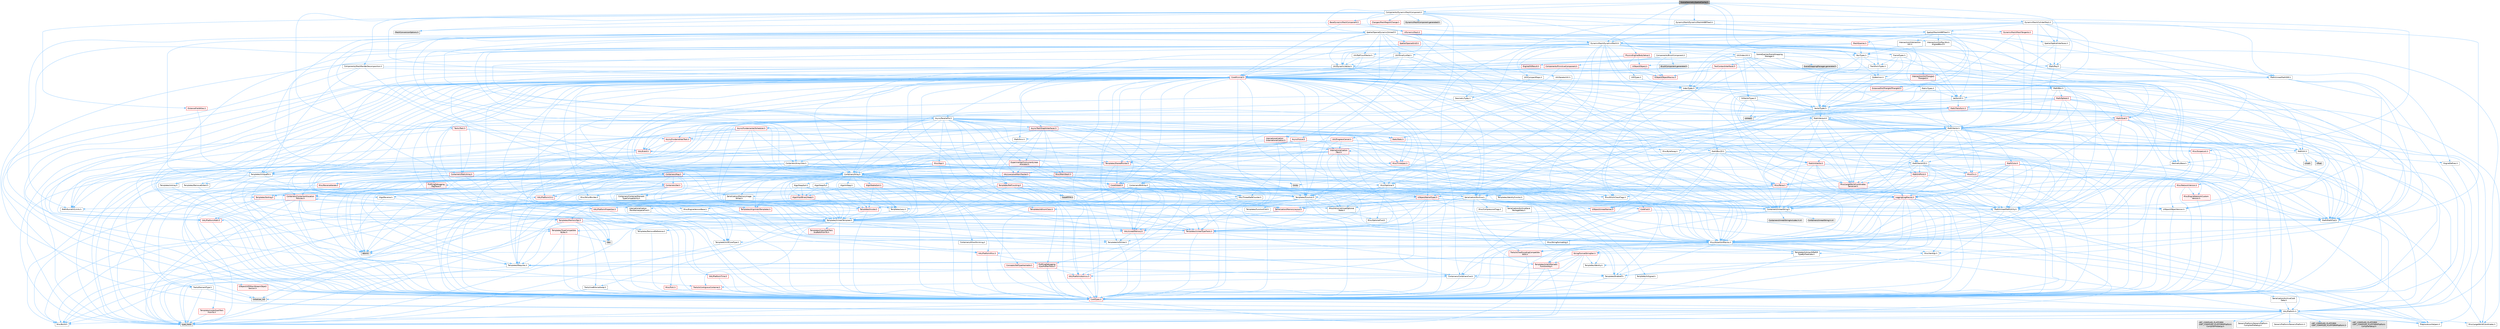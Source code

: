 digraph "SceneGeometrySpatialCache.h"
{
 // INTERACTIVE_SVG=YES
 // LATEX_PDF_SIZE
  bgcolor="transparent";
  edge [fontname=Helvetica,fontsize=10,labelfontname=Helvetica,labelfontsize=10];
  node [fontname=Helvetica,fontsize=10,shape=box,height=0.2,width=0.4];
  Node1 [id="Node000001",label="SceneGeometrySpatialCache.h",height=0.2,width=0.4,color="gray40", fillcolor="grey60", style="filled", fontcolor="black",tooltip=" "];
  Node1 -> Node2 [id="edge1_Node000001_Node000002",color="steelblue1",style="solid",tooltip=" "];
  Node2 [id="Node000002",label="BoxTypes.h",height=0.2,width=0.4,color="grey40", fillcolor="white", style="filled",URL="$d2/da2/BoxTypes_8h.html",tooltip=" "];
  Node2 -> Node3 [id="edge2_Node000002_Node000003",color="steelblue1",style="solid",tooltip=" "];
  Node3 [id="Node000003",label="Math/Box.h",height=0.2,width=0.4,color="grey40", fillcolor="white", style="filled",URL="$de/d0f/Box_8h.html",tooltip=" "];
  Node3 -> Node4 [id="edge3_Node000003_Node000004",color="steelblue1",style="solid",tooltip=" "];
  Node4 [id="Node000004",label="CoreTypes.h",height=0.2,width=0.4,color="red", fillcolor="#FFF0F0", style="filled",URL="$dc/dec/CoreTypes_8h.html",tooltip=" "];
  Node4 -> Node5 [id="edge4_Node000004_Node000005",color="steelblue1",style="solid",tooltip=" "];
  Node5 [id="Node000005",label="HAL/Platform.h",height=0.2,width=0.4,color="grey40", fillcolor="white", style="filled",URL="$d9/dd0/Platform_8h.html",tooltip=" "];
  Node5 -> Node6 [id="edge5_Node000005_Node000006",color="steelblue1",style="solid",tooltip=" "];
  Node6 [id="Node000006",label="Misc/Build.h",height=0.2,width=0.4,color="grey40", fillcolor="white", style="filled",URL="$d3/dbb/Build_8h.html",tooltip=" "];
  Node5 -> Node7 [id="edge6_Node000005_Node000007",color="steelblue1",style="solid",tooltip=" "];
  Node7 [id="Node000007",label="Misc/LargeWorldCoordinates.h",height=0.2,width=0.4,color="grey40", fillcolor="white", style="filled",URL="$d2/dcb/LargeWorldCoordinates_8h.html",tooltip=" "];
  Node5 -> Node8 [id="edge7_Node000005_Node000008",color="steelblue1",style="solid",tooltip=" "];
  Node8 [id="Node000008",label="type_traits",height=0.2,width=0.4,color="grey60", fillcolor="#E0E0E0", style="filled",tooltip=" "];
  Node5 -> Node9 [id="edge8_Node000005_Node000009",color="steelblue1",style="solid",tooltip=" "];
  Node9 [id="Node000009",label="PreprocessorHelpers.h",height=0.2,width=0.4,color="grey40", fillcolor="white", style="filled",URL="$db/ddb/PreprocessorHelpers_8h.html",tooltip=" "];
  Node5 -> Node10 [id="edge9_Node000005_Node000010",color="steelblue1",style="solid",tooltip=" "];
  Node10 [id="Node000010",label="UBT_COMPILED_PLATFORM\l/UBT_COMPILED_PLATFORMPlatform\lCompilerPreSetup.h",height=0.2,width=0.4,color="grey60", fillcolor="#E0E0E0", style="filled",tooltip=" "];
  Node5 -> Node11 [id="edge10_Node000005_Node000011",color="steelblue1",style="solid",tooltip=" "];
  Node11 [id="Node000011",label="GenericPlatform/GenericPlatform\lCompilerPreSetup.h",height=0.2,width=0.4,color="grey40", fillcolor="white", style="filled",URL="$d9/dc8/GenericPlatformCompilerPreSetup_8h.html",tooltip=" "];
  Node5 -> Node12 [id="edge11_Node000005_Node000012",color="steelblue1",style="solid",tooltip=" "];
  Node12 [id="Node000012",label="GenericPlatform/GenericPlatform.h",height=0.2,width=0.4,color="grey40", fillcolor="white", style="filled",URL="$d6/d84/GenericPlatform_8h.html",tooltip=" "];
  Node5 -> Node13 [id="edge12_Node000005_Node000013",color="steelblue1",style="solid",tooltip=" "];
  Node13 [id="Node000013",label="UBT_COMPILED_PLATFORM\l/UBT_COMPILED_PLATFORMPlatform.h",height=0.2,width=0.4,color="grey60", fillcolor="#E0E0E0", style="filled",tooltip=" "];
  Node5 -> Node14 [id="edge13_Node000005_Node000014",color="steelblue1",style="solid",tooltip=" "];
  Node14 [id="Node000014",label="UBT_COMPILED_PLATFORM\l/UBT_COMPILED_PLATFORMPlatform\lCompilerSetup.h",height=0.2,width=0.4,color="grey60", fillcolor="#E0E0E0", style="filled",tooltip=" "];
  Node3 -> Node18 [id="edge14_Node000003_Node000018",color="steelblue1",style="solid",tooltip=" "];
  Node18 [id="Node000018",label="Misc/AssertionMacros.h",height=0.2,width=0.4,color="grey40", fillcolor="white", style="filled",URL="$d0/dfa/AssertionMacros_8h.html",tooltip=" "];
  Node18 -> Node4 [id="edge15_Node000018_Node000004",color="steelblue1",style="solid",tooltip=" "];
  Node18 -> Node5 [id="edge16_Node000018_Node000005",color="steelblue1",style="solid",tooltip=" "];
  Node18 -> Node19 [id="edge17_Node000018_Node000019",color="steelblue1",style="solid",tooltip=" "];
  Node19 [id="Node000019",label="HAL/PlatformMisc.h",height=0.2,width=0.4,color="red", fillcolor="#FFF0F0", style="filled",URL="$d0/df5/PlatformMisc_8h.html",tooltip=" "];
  Node19 -> Node4 [id="edge18_Node000019_Node000004",color="steelblue1",style="solid",tooltip=" "];
  Node19 -> Node47 [id="edge19_Node000019_Node000047",color="steelblue1",style="solid",tooltip=" "];
  Node47 [id="Node000047",label="ProfilingDebugging\l/CpuProfilerTrace.h",height=0.2,width=0.4,color="red", fillcolor="#FFF0F0", style="filled",URL="$da/dcb/CpuProfilerTrace_8h.html",tooltip=" "];
  Node47 -> Node4 [id="edge20_Node000047_Node000004",color="steelblue1",style="solid",tooltip=" "];
  Node47 -> Node27 [id="edge21_Node000047_Node000027",color="steelblue1",style="solid",tooltip=" "];
  Node27 [id="Node000027",label="Containers/ContainersFwd.h",height=0.2,width=0.4,color="grey40", fillcolor="white", style="filled",URL="$d4/d0a/ContainersFwd_8h.html",tooltip=" "];
  Node27 -> Node5 [id="edge22_Node000027_Node000005",color="steelblue1",style="solid",tooltip=" "];
  Node27 -> Node4 [id="edge23_Node000027_Node000004",color="steelblue1",style="solid",tooltip=" "];
  Node27 -> Node24 [id="edge24_Node000027_Node000024",color="steelblue1",style="solid",tooltip=" "];
  Node24 [id="Node000024",label="Traits/IsContiguousContainer.h",height=0.2,width=0.4,color="red", fillcolor="#FFF0F0", style="filled",URL="$d5/d3c/IsContiguousContainer_8h.html",tooltip=" "];
  Node24 -> Node4 [id="edge25_Node000024_Node000004",color="steelblue1",style="solid",tooltip=" "];
  Node24 -> Node23 [id="edge26_Node000024_Node000023",color="steelblue1",style="solid",tooltip=" "];
  Node23 [id="Node000023",label="initializer_list",height=0.2,width=0.4,color="grey60", fillcolor="#E0E0E0", style="filled",tooltip=" "];
  Node47 -> Node48 [id="edge27_Node000047_Node000048",color="steelblue1",style="solid",tooltip=" "];
  Node48 [id="Node000048",label="HAL/PlatformAtomics.h",height=0.2,width=0.4,color="red", fillcolor="#FFF0F0", style="filled",URL="$d3/d36/PlatformAtomics_8h.html",tooltip=" "];
  Node48 -> Node4 [id="edge28_Node000048_Node000004",color="steelblue1",style="solid",tooltip=" "];
  Node47 -> Node9 [id="edge29_Node000047_Node000009",color="steelblue1",style="solid",tooltip=" "];
  Node47 -> Node6 [id="edge30_Node000047_Node000006",color="steelblue1",style="solid",tooltip=" "];
  Node18 -> Node9 [id="edge31_Node000018_Node000009",color="steelblue1",style="solid",tooltip=" "];
  Node18 -> Node55 [id="edge32_Node000018_Node000055",color="steelblue1",style="solid",tooltip=" "];
  Node55 [id="Node000055",label="Templates/EnableIf.h",height=0.2,width=0.4,color="grey40", fillcolor="white", style="filled",URL="$d7/d60/EnableIf_8h.html",tooltip=" "];
  Node55 -> Node4 [id="edge33_Node000055_Node000004",color="steelblue1",style="solid",tooltip=" "];
  Node18 -> Node56 [id="edge34_Node000018_Node000056",color="steelblue1",style="solid",tooltip=" "];
  Node56 [id="Node000056",label="Templates/IsArrayOrRefOf\lTypeByPredicate.h",height=0.2,width=0.4,color="grey40", fillcolor="white", style="filled",URL="$d6/da1/IsArrayOrRefOfTypeByPredicate_8h.html",tooltip=" "];
  Node56 -> Node4 [id="edge35_Node000056_Node000004",color="steelblue1",style="solid",tooltip=" "];
  Node18 -> Node57 [id="edge36_Node000018_Node000057",color="steelblue1",style="solid",tooltip=" "];
  Node57 [id="Node000057",label="Templates/IsValidVariadic\lFunctionArg.h",height=0.2,width=0.4,color="red", fillcolor="#FFF0F0", style="filled",URL="$d0/dc8/IsValidVariadicFunctionArg_8h.html",tooltip=" "];
  Node57 -> Node4 [id="edge37_Node000057_Node000004",color="steelblue1",style="solid",tooltip=" "];
  Node57 -> Node8 [id="edge38_Node000057_Node000008",color="steelblue1",style="solid",tooltip=" "];
  Node18 -> Node59 [id="edge39_Node000018_Node000059",color="steelblue1",style="solid",tooltip=" "];
  Node59 [id="Node000059",label="Traits/IsCharEncodingCompatible\lWith.h",height=0.2,width=0.4,color="red", fillcolor="#FFF0F0", style="filled",URL="$df/dd1/IsCharEncodingCompatibleWith_8h.html",tooltip=" "];
  Node59 -> Node8 [id="edge40_Node000059_Node000008",color="steelblue1",style="solid",tooltip=" "];
  Node18 -> Node61 [id="edge41_Node000018_Node000061",color="steelblue1",style="solid",tooltip=" "];
  Node61 [id="Node000061",label="Misc/VarArgs.h",height=0.2,width=0.4,color="grey40", fillcolor="white", style="filled",URL="$d5/d6f/VarArgs_8h.html",tooltip=" "];
  Node61 -> Node4 [id="edge42_Node000061_Node000004",color="steelblue1",style="solid",tooltip=" "];
  Node18 -> Node62 [id="edge43_Node000018_Node000062",color="steelblue1",style="solid",tooltip=" "];
  Node62 [id="Node000062",label="String/FormatStringSan.h",height=0.2,width=0.4,color="red", fillcolor="#FFF0F0", style="filled",URL="$d3/d8b/FormatStringSan_8h.html",tooltip=" "];
  Node62 -> Node8 [id="edge44_Node000062_Node000008",color="steelblue1",style="solid",tooltip=" "];
  Node62 -> Node4 [id="edge45_Node000062_Node000004",color="steelblue1",style="solid",tooltip=" "];
  Node62 -> Node63 [id="edge46_Node000062_Node000063",color="steelblue1",style="solid",tooltip=" "];
  Node63 [id="Node000063",label="Templates/Requires.h",height=0.2,width=0.4,color="grey40", fillcolor="white", style="filled",URL="$dc/d96/Requires_8h.html",tooltip=" "];
  Node63 -> Node55 [id="edge47_Node000063_Node000055",color="steelblue1",style="solid",tooltip=" "];
  Node63 -> Node8 [id="edge48_Node000063_Node000008",color="steelblue1",style="solid",tooltip=" "];
  Node62 -> Node64 [id="edge49_Node000062_Node000064",color="steelblue1",style="solid",tooltip=" "];
  Node64 [id="Node000064",label="Templates/Identity.h",height=0.2,width=0.4,color="grey40", fillcolor="white", style="filled",URL="$d0/dd5/Identity_8h.html",tooltip=" "];
  Node62 -> Node57 [id="edge50_Node000062_Node000057",color="steelblue1",style="solid",tooltip=" "];
  Node62 -> Node27 [id="edge51_Node000062_Node000027",color="steelblue1",style="solid",tooltip=" "];
  Node18 -> Node68 [id="edge52_Node000018_Node000068",color="steelblue1",style="solid",tooltip=" "];
  Node68 [id="Node000068",label="atomic",height=0.2,width=0.4,color="grey60", fillcolor="#E0E0E0", style="filled",tooltip=" "];
  Node3 -> Node28 [id="edge53_Node000003_Node000028",color="steelblue1",style="solid",tooltip=" "];
  Node28 [id="Node000028",label="Math/MathFwd.h",height=0.2,width=0.4,color="grey40", fillcolor="white", style="filled",URL="$d2/d10/MathFwd_8h.html",tooltip=" "];
  Node28 -> Node5 [id="edge54_Node000028_Node000005",color="steelblue1",style="solid",tooltip=" "];
  Node3 -> Node69 [id="edge55_Node000003_Node000069",color="steelblue1",style="solid",tooltip=" "];
  Node69 [id="Node000069",label="Math/UnrealMathUtility.h",height=0.2,width=0.4,color="grey40", fillcolor="white", style="filled",URL="$db/db8/UnrealMathUtility_8h.html",tooltip=" "];
  Node69 -> Node4 [id="edge56_Node000069_Node000004",color="steelblue1",style="solid",tooltip=" "];
  Node69 -> Node18 [id="edge57_Node000069_Node000018",color="steelblue1",style="solid",tooltip=" "];
  Node69 -> Node70 [id="edge58_Node000069_Node000070",color="steelblue1",style="solid",tooltip=" "];
  Node70 [id="Node000070",label="HAL/PlatformMath.h",height=0.2,width=0.4,color="red", fillcolor="#FFF0F0", style="filled",URL="$dc/d53/PlatformMath_8h.html",tooltip=" "];
  Node70 -> Node4 [id="edge59_Node000070_Node000004",color="steelblue1",style="solid",tooltip=" "];
  Node69 -> Node28 [id="edge60_Node000069_Node000028",color="steelblue1",style="solid",tooltip=" "];
  Node69 -> Node64 [id="edge61_Node000069_Node000064",color="steelblue1",style="solid",tooltip=" "];
  Node69 -> Node63 [id="edge62_Node000069_Node000063",color="steelblue1",style="solid",tooltip=" "];
  Node3 -> Node89 [id="edge63_Node000003_Node000089",color="steelblue1",style="solid",tooltip=" "];
  Node89 [id="Node000089",label="Containers/UnrealString.h",height=0.2,width=0.4,color="grey40", fillcolor="white", style="filled",URL="$d5/dba/UnrealString_8h.html",tooltip=" "];
  Node89 -> Node90 [id="edge64_Node000089_Node000090",color="steelblue1",style="solid",tooltip=" "];
  Node90 [id="Node000090",label="Containers/UnrealStringIncludes.h.inl",height=0.2,width=0.4,color="grey60", fillcolor="#E0E0E0", style="filled",tooltip=" "];
  Node89 -> Node91 [id="edge65_Node000089_Node000091",color="steelblue1",style="solid",tooltip=" "];
  Node91 [id="Node000091",label="Containers/UnrealString.h.inl",height=0.2,width=0.4,color="grey60", fillcolor="#E0E0E0", style="filled",tooltip=" "];
  Node89 -> Node92 [id="edge66_Node000089_Node000092",color="steelblue1",style="solid",tooltip=" "];
  Node92 [id="Node000092",label="Misc/StringFormatArg.h",height=0.2,width=0.4,color="grey40", fillcolor="white", style="filled",URL="$d2/d16/StringFormatArg_8h.html",tooltip=" "];
  Node92 -> Node27 [id="edge67_Node000092_Node000027",color="steelblue1",style="solid",tooltip=" "];
  Node3 -> Node93 [id="edge68_Node000003_Node000093",color="steelblue1",style="solid",tooltip=" "];
  Node93 [id="Node000093",label="Math/Vector.h",height=0.2,width=0.4,color="grey40", fillcolor="white", style="filled",URL="$d6/dbe/Vector_8h.html",tooltip=" "];
  Node93 -> Node4 [id="edge69_Node000093_Node000004",color="steelblue1",style="solid",tooltip=" "];
  Node93 -> Node18 [id="edge70_Node000093_Node000018",color="steelblue1",style="solid",tooltip=" "];
  Node93 -> Node28 [id="edge71_Node000093_Node000028",color="steelblue1",style="solid",tooltip=" "];
  Node93 -> Node41 [id="edge72_Node000093_Node000041",color="steelblue1",style="solid",tooltip=" "];
  Node41 [id="Node000041",label="Math/NumericLimits.h",height=0.2,width=0.4,color="grey40", fillcolor="white", style="filled",URL="$df/d1b/NumericLimits_8h.html",tooltip=" "];
  Node41 -> Node4 [id="edge73_Node000041_Node000004",color="steelblue1",style="solid",tooltip=" "];
  Node93 -> Node94 [id="edge74_Node000093_Node000094",color="steelblue1",style="solid",tooltip=" "];
  Node94 [id="Node000094",label="Misc/Crc.h",height=0.2,width=0.4,color="red", fillcolor="#FFF0F0", style="filled",URL="$d4/dd2/Crc_8h.html",tooltip=" "];
  Node94 -> Node4 [id="edge75_Node000094_Node000004",color="steelblue1",style="solid",tooltip=" "];
  Node94 -> Node18 [id="edge76_Node000094_Node000018",color="steelblue1",style="solid",tooltip=" "];
  Node94 -> Node76 [id="edge77_Node000094_Node000076",color="steelblue1",style="solid",tooltip=" "];
  Node76 [id="Node000076",label="Templates/UnrealTypeTraits.h",height=0.2,width=0.4,color="red", fillcolor="#FFF0F0", style="filled",URL="$d2/d2d/UnrealTypeTraits_8h.html",tooltip=" "];
  Node76 -> Node4 [id="edge78_Node000076_Node000004",color="steelblue1",style="solid",tooltip=" "];
  Node76 -> Node77 [id="edge79_Node000076_Node000077",color="steelblue1",style="solid",tooltip=" "];
  Node77 [id="Node000077",label="Templates/IsPointer.h",height=0.2,width=0.4,color="grey40", fillcolor="white", style="filled",URL="$d7/d05/IsPointer_8h.html",tooltip=" "];
  Node77 -> Node4 [id="edge80_Node000077_Node000004",color="steelblue1",style="solid",tooltip=" "];
  Node76 -> Node18 [id="edge81_Node000076_Node000018",color="steelblue1",style="solid",tooltip=" "];
  Node76 -> Node55 [id="edge82_Node000076_Node000055",color="steelblue1",style="solid",tooltip=" "];
  Node76 -> Node81 [id="edge83_Node000076_Node000081",color="steelblue1",style="solid",tooltip=" "];
  Node81 [id="Node000081",label="Templates/IsUECoreType.h",height=0.2,width=0.4,color="grey40", fillcolor="white", style="filled",URL="$d1/db8/IsUECoreType_8h.html",tooltip=" "];
  Node81 -> Node4 [id="edge84_Node000081_Node000004",color="steelblue1",style="solid",tooltip=" "];
  Node81 -> Node8 [id="edge85_Node000081_Node000008",color="steelblue1",style="solid",tooltip=" "];
  Node93 -> Node69 [id="edge86_Node000093_Node000069",color="steelblue1",style="solid",tooltip=" "];
  Node93 -> Node89 [id="edge87_Node000093_Node000089",color="steelblue1",style="solid",tooltip=" "];
  Node93 -> Node102 [id="edge88_Node000093_Node000102",color="steelblue1",style="solid",tooltip=" "];
  Node102 [id="Node000102",label="Misc/Parse.h",height=0.2,width=0.4,color="red", fillcolor="#FFF0F0", style="filled",URL="$dc/d71/Parse_8h.html",tooltip=" "];
  Node102 -> Node89 [id="edge89_Node000102_Node000089",color="steelblue1",style="solid",tooltip=" "];
  Node102 -> Node4 [id="edge90_Node000102_Node000004",color="steelblue1",style="solid",tooltip=" "];
  Node102 -> Node31 [id="edge91_Node000102_Node000031",color="steelblue1",style="solid",tooltip=" "];
  Node31 [id="Node000031",label="HAL/PlatformCrt.h",height=0.2,width=0.4,color="red", fillcolor="#FFF0F0", style="filled",URL="$d8/d75/PlatformCrt_8h.html",tooltip=" "];
  Node31 -> Node32 [id="edge92_Node000031_Node000032",color="steelblue1",style="solid",tooltip=" "];
  Node32 [id="Node000032",label="new",height=0.2,width=0.4,color="grey60", fillcolor="#E0E0E0", style="filled",tooltip=" "];
  Node102 -> Node6 [id="edge93_Node000102_Node000006",color="steelblue1",style="solid",tooltip=" "];
  Node102 -> Node43 [id="edge94_Node000102_Node000043",color="steelblue1",style="solid",tooltip=" "];
  Node43 [id="Node000043",label="Misc/EnumClassFlags.h",height=0.2,width=0.4,color="grey40", fillcolor="white", style="filled",URL="$d8/de7/EnumClassFlags_8h.html",tooltip=" "];
  Node102 -> Node103 [id="edge95_Node000102_Node000103",color="steelblue1",style="solid",tooltip=" "];
  Node103 [id="Node000103",label="Templates/Function.h",height=0.2,width=0.4,color="grey40", fillcolor="white", style="filled",URL="$df/df5/Function_8h.html",tooltip=" "];
  Node103 -> Node4 [id="edge96_Node000103_Node000004",color="steelblue1",style="solid",tooltip=" "];
  Node103 -> Node18 [id="edge97_Node000103_Node000018",color="steelblue1",style="solid",tooltip=" "];
  Node103 -> Node104 [id="edge98_Node000103_Node000104",color="steelblue1",style="solid",tooltip=" "];
  Node104 [id="Node000104",label="Misc/IntrusiveUnsetOptional\lState.h",height=0.2,width=0.4,color="grey40", fillcolor="white", style="filled",URL="$d2/d0a/IntrusiveUnsetOptionalState_8h.html",tooltip=" "];
  Node104 -> Node105 [id="edge99_Node000104_Node000105",color="steelblue1",style="solid",tooltip=" "];
  Node105 [id="Node000105",label="Misc/OptionalFwd.h",height=0.2,width=0.4,color="grey40", fillcolor="white", style="filled",URL="$dc/d50/OptionalFwd_8h.html",tooltip=" "];
  Node103 -> Node106 [id="edge100_Node000103_Node000106",color="steelblue1",style="solid",tooltip=" "];
  Node106 [id="Node000106",label="HAL/UnrealMemory.h",height=0.2,width=0.4,color="red", fillcolor="#FFF0F0", style="filled",URL="$d9/d96/UnrealMemory_8h.html",tooltip=" "];
  Node106 -> Node4 [id="edge101_Node000106_Node000004",color="steelblue1",style="solid",tooltip=" "];
  Node106 -> Node77 [id="edge102_Node000106_Node000077",color="steelblue1",style="solid",tooltip=" "];
  Node103 -> Node120 [id="edge103_Node000103_Node000120",color="steelblue1",style="solid",tooltip=" "];
  Node120 [id="Node000120",label="Templates/FunctionFwd.h",height=0.2,width=0.4,color="grey40", fillcolor="white", style="filled",URL="$d6/d54/FunctionFwd_8h.html",tooltip=" "];
  Node103 -> Node76 [id="edge104_Node000103_Node000076",color="steelblue1",style="solid",tooltip=" "];
  Node103 -> Node121 [id="edge105_Node000103_Node000121",color="steelblue1",style="solid",tooltip=" "];
  Node121 [id="Node000121",label="Templates/Invoke.h",height=0.2,width=0.4,color="red", fillcolor="#FFF0F0", style="filled",URL="$d7/deb/Invoke_8h.html",tooltip=" "];
  Node121 -> Node4 [id="edge106_Node000121_Node000004",color="steelblue1",style="solid",tooltip=" "];
  Node121 -> Node123 [id="edge107_Node000121_Node000123",color="steelblue1",style="solid",tooltip=" "];
  Node123 [id="Node000123",label="Templates/UnrealTemplate.h",height=0.2,width=0.4,color="grey40", fillcolor="white", style="filled",URL="$d4/d24/UnrealTemplate_8h.html",tooltip=" "];
  Node123 -> Node4 [id="edge108_Node000123_Node000004",color="steelblue1",style="solid",tooltip=" "];
  Node123 -> Node77 [id="edge109_Node000123_Node000077",color="steelblue1",style="solid",tooltip=" "];
  Node123 -> Node106 [id="edge110_Node000123_Node000106",color="steelblue1",style="solid",tooltip=" "];
  Node123 -> Node124 [id="edge111_Node000123_Node000124",color="steelblue1",style="solid",tooltip=" "];
  Node124 [id="Node000124",label="Templates/CopyQualifiers\lAndRefsFromTo.h",height=0.2,width=0.4,color="red", fillcolor="#FFF0F0", style="filled",URL="$d3/db3/CopyQualifiersAndRefsFromTo_8h.html",tooltip=" "];
  Node123 -> Node76 [id="edge112_Node000123_Node000076",color="steelblue1",style="solid",tooltip=" "];
  Node123 -> Node74 [id="edge113_Node000123_Node000074",color="steelblue1",style="solid",tooltip=" "];
  Node74 [id="Node000074",label="Templates/RemoveReference.h",height=0.2,width=0.4,color="grey40", fillcolor="white", style="filled",URL="$da/dbe/RemoveReference_8h.html",tooltip=" "];
  Node74 -> Node4 [id="edge114_Node000074_Node000004",color="steelblue1",style="solid",tooltip=" "];
  Node123 -> Node63 [id="edge115_Node000123_Node000063",color="steelblue1",style="solid",tooltip=" "];
  Node123 -> Node86 [id="edge116_Node000123_Node000086",color="steelblue1",style="solid",tooltip=" "];
  Node86 [id="Node000086",label="Templates/TypeCompatible\lBytes.h",height=0.2,width=0.4,color="red", fillcolor="#FFF0F0", style="filled",URL="$df/d0a/TypeCompatibleBytes_8h.html",tooltip=" "];
  Node86 -> Node4 [id="edge117_Node000086_Node000004",color="steelblue1",style="solid",tooltip=" "];
  Node86 -> Node32 [id="edge118_Node000086_Node000032",color="steelblue1",style="solid",tooltip=" "];
  Node86 -> Node8 [id="edge119_Node000086_Node000008",color="steelblue1",style="solid",tooltip=" "];
  Node123 -> Node64 [id="edge120_Node000123_Node000064",color="steelblue1",style="solid",tooltip=" "];
  Node123 -> Node24 [id="edge121_Node000123_Node000024",color="steelblue1",style="solid",tooltip=" "];
  Node123 -> Node126 [id="edge122_Node000123_Node000126",color="steelblue1",style="solid",tooltip=" "];
  Node126 [id="Node000126",label="Traits/UseBitwiseSwap.h",height=0.2,width=0.4,color="grey40", fillcolor="white", style="filled",URL="$db/df3/UseBitwiseSwap_8h.html",tooltip=" "];
  Node126 -> Node4 [id="edge123_Node000126_Node000004",color="steelblue1",style="solid",tooltip=" "];
  Node126 -> Node8 [id="edge124_Node000126_Node000008",color="steelblue1",style="solid",tooltip=" "];
  Node123 -> Node8 [id="edge125_Node000123_Node000008",color="steelblue1",style="solid",tooltip=" "];
  Node121 -> Node8 [id="edge126_Node000121_Node000008",color="steelblue1",style="solid",tooltip=" "];
  Node103 -> Node123 [id="edge127_Node000103_Node000123",color="steelblue1",style="solid",tooltip=" "];
  Node103 -> Node63 [id="edge128_Node000103_Node000063",color="steelblue1",style="solid",tooltip=" "];
  Node103 -> Node69 [id="edge129_Node000103_Node000069",color="steelblue1",style="solid",tooltip=" "];
  Node103 -> Node32 [id="edge130_Node000103_Node000032",color="steelblue1",style="solid",tooltip=" "];
  Node103 -> Node8 [id="edge131_Node000103_Node000008",color="steelblue1",style="solid",tooltip=" "];
  Node93 -> Node127 [id="edge132_Node000093_Node000127",color="steelblue1",style="solid",tooltip=" "];
  Node127 [id="Node000127",label="Misc/LargeWorldCoordinates\lSerializer.h",height=0.2,width=0.4,color="red", fillcolor="#FFF0F0", style="filled",URL="$d7/df9/LargeWorldCoordinatesSerializer_8h.html",tooltip=" "];
  Node127 -> Node128 [id="edge133_Node000127_Node000128",color="steelblue1",style="solid",tooltip=" "];
  Node128 [id="Node000128",label="UObject/NameTypes.h",height=0.2,width=0.4,color="red", fillcolor="#FFF0F0", style="filled",URL="$d6/d35/NameTypes_8h.html",tooltip=" "];
  Node128 -> Node4 [id="edge134_Node000128_Node000004",color="steelblue1",style="solid",tooltip=" "];
  Node128 -> Node18 [id="edge135_Node000128_Node000018",color="steelblue1",style="solid",tooltip=" "];
  Node128 -> Node106 [id="edge136_Node000128_Node000106",color="steelblue1",style="solid",tooltip=" "];
  Node128 -> Node76 [id="edge137_Node000128_Node000076",color="steelblue1",style="solid",tooltip=" "];
  Node128 -> Node123 [id="edge138_Node000128_Node000123",color="steelblue1",style="solid",tooltip=" "];
  Node128 -> Node89 [id="edge139_Node000128_Node000089",color="steelblue1",style="solid",tooltip=" "];
  Node128 -> Node179 [id="edge140_Node000128_Node000179",color="steelblue1",style="solid",tooltip=" "];
  Node179 [id="Node000179",label="UObject/UnrealNames.h",height=0.2,width=0.4,color="red", fillcolor="#FFF0F0", style="filled",URL="$d8/db1/UnrealNames_8h.html",tooltip=" "];
  Node179 -> Node4 [id="edge141_Node000179_Node000004",color="steelblue1",style="solid",tooltip=" "];
  Node128 -> Node153 [id="edge142_Node000128_Node000153",color="steelblue1",style="solid",tooltip=" "];
  Node153 [id="Node000153",label="Serialization/MemoryLayout.h",height=0.2,width=0.4,color="red", fillcolor="#FFF0F0", style="filled",URL="$d7/d66/MemoryLayout_8h.html",tooltip=" "];
  Node153 -> Node106 [id="edge143_Node000153_Node000106",color="steelblue1",style="solid",tooltip=" "];
  Node153 -> Node55 [id="edge144_Node000153_Node000055",color="steelblue1",style="solid",tooltip=" "];
  Node153 -> Node123 [id="edge145_Node000153_Node000123",color="steelblue1",style="solid",tooltip=" "];
  Node128 -> Node104 [id="edge146_Node000128_Node000104",color="steelblue1",style="solid",tooltip=" "];
  Node127 -> Node151 [id="edge147_Node000127_Node000151",color="steelblue1",style="solid",tooltip=" "];
  Node151 [id="Node000151",label="UObject/ObjectVersion.h",height=0.2,width=0.4,color="grey40", fillcolor="white", style="filled",URL="$da/d63/ObjectVersion_8h.html",tooltip=" "];
  Node151 -> Node4 [id="edge148_Node000151_Node000004",color="steelblue1",style="solid",tooltip=" "];
  Node93 -> Node202 [id="edge149_Node000093_Node000202",color="steelblue1",style="solid",tooltip=" "];
  Node202 [id="Node000202",label="Misc/NetworkVersion.h",height=0.2,width=0.4,color="red", fillcolor="#FFF0F0", style="filled",URL="$d7/d4b/NetworkVersion_8h.html",tooltip=" "];
  Node202 -> Node89 [id="edge150_Node000202_Node000089",color="steelblue1",style="solid",tooltip=" "];
  Node202 -> Node4 [id="edge151_Node000202_Node000004",color="steelblue1",style="solid",tooltip=" "];
  Node202 -> Node222 [id="edge152_Node000202_Node000222",color="steelblue1",style="solid",tooltip=" "];
  Node222 [id="Node000222",label="Logging/LogMacros.h",height=0.2,width=0.4,color="red", fillcolor="#FFF0F0", style="filled",URL="$d0/d16/LogMacros_8h.html",tooltip=" "];
  Node222 -> Node89 [id="edge153_Node000222_Node000089",color="steelblue1",style="solid",tooltip=" "];
  Node222 -> Node4 [id="edge154_Node000222_Node000004",color="steelblue1",style="solid",tooltip=" "];
  Node222 -> Node9 [id="edge155_Node000222_Node000009",color="steelblue1",style="solid",tooltip=" "];
  Node222 -> Node18 [id="edge156_Node000222_Node000018",color="steelblue1",style="solid",tooltip=" "];
  Node222 -> Node6 [id="edge157_Node000222_Node000006",color="steelblue1",style="solid",tooltip=" "];
  Node222 -> Node61 [id="edge158_Node000222_Node000061",color="steelblue1",style="solid",tooltip=" "];
  Node222 -> Node62 [id="edge159_Node000222_Node000062",color="steelblue1",style="solid",tooltip=" "];
  Node222 -> Node55 [id="edge160_Node000222_Node000055",color="steelblue1",style="solid",tooltip=" "];
  Node222 -> Node56 [id="edge161_Node000222_Node000056",color="steelblue1",style="solid",tooltip=" "];
  Node222 -> Node57 [id="edge162_Node000222_Node000057",color="steelblue1",style="solid",tooltip=" "];
  Node222 -> Node59 [id="edge163_Node000222_Node000059",color="steelblue1",style="solid",tooltip=" "];
  Node222 -> Node8 [id="edge164_Node000222_Node000008",color="steelblue1",style="solid",tooltip=" "];
  Node202 -> Node248 [id="edge165_Node000202_Node000248",color="steelblue1",style="solid",tooltip=" "];
  Node248 [id="Node000248",label="Misc/EngineNetworkCustom\lVersion.h",height=0.2,width=0.4,color="red", fillcolor="#FFF0F0", style="filled",URL="$da/da3/EngineNetworkCustomVersion_8h.html",tooltip=" "];
  Node248 -> Node4 [id="edge166_Node000248_Node000004",color="steelblue1",style="solid",tooltip=" "];
  Node93 -> Node251 [id="edge167_Node000093_Node000251",color="steelblue1",style="solid",tooltip=" "];
  Node251 [id="Node000251",label="Math/Color.h",height=0.2,width=0.4,color="red", fillcolor="#FFF0F0", style="filled",URL="$dd/dac/Color_8h.html",tooltip=" "];
  Node251 -> Node137 [id="edge168_Node000251_Node000137",color="steelblue1",style="solid",tooltip=" "];
  Node137 [id="Node000137",label="Containers/Array.h",height=0.2,width=0.4,color="grey40", fillcolor="white", style="filled",URL="$df/dd0/Array_8h.html",tooltip=" "];
  Node137 -> Node4 [id="edge169_Node000137_Node000004",color="steelblue1",style="solid",tooltip=" "];
  Node137 -> Node18 [id="edge170_Node000137_Node000018",color="steelblue1",style="solid",tooltip=" "];
  Node137 -> Node104 [id="edge171_Node000137_Node000104",color="steelblue1",style="solid",tooltip=" "];
  Node137 -> Node138 [id="edge172_Node000137_Node000138",color="steelblue1",style="solid",tooltip=" "];
  Node138 [id="Node000138",label="Misc/ReverseIterate.h",height=0.2,width=0.4,color="red", fillcolor="#FFF0F0", style="filled",URL="$db/de3/ReverseIterate_8h.html",tooltip=" "];
  Node138 -> Node5 [id="edge173_Node000138_Node000005",color="steelblue1",style="solid",tooltip=" "];
  Node137 -> Node106 [id="edge174_Node000137_Node000106",color="steelblue1",style="solid",tooltip=" "];
  Node137 -> Node76 [id="edge175_Node000137_Node000076",color="steelblue1",style="solid",tooltip=" "];
  Node137 -> Node123 [id="edge176_Node000137_Node000123",color="steelblue1",style="solid",tooltip=" "];
  Node137 -> Node140 [id="edge177_Node000137_Node000140",color="steelblue1",style="solid",tooltip=" "];
  Node140 [id="Node000140",label="Containers/AllowShrinking.h",height=0.2,width=0.4,color="grey40", fillcolor="white", style="filled",URL="$d7/d1a/AllowShrinking_8h.html",tooltip=" "];
  Node140 -> Node4 [id="edge178_Node000140_Node000004",color="steelblue1",style="solid",tooltip=" "];
  Node137 -> Node133 [id="edge179_Node000137_Node000133",color="steelblue1",style="solid",tooltip=" "];
  Node133 [id="Node000133",label="Containers/ContainerAllocation\lPolicies.h",height=0.2,width=0.4,color="red", fillcolor="#FFF0F0", style="filled",URL="$d7/dff/ContainerAllocationPolicies_8h.html",tooltip=" "];
  Node133 -> Node4 [id="edge180_Node000133_Node000004",color="steelblue1",style="solid",tooltip=" "];
  Node133 -> Node133 [id="edge181_Node000133_Node000133",color="steelblue1",style="solid",tooltip=" "];
  Node133 -> Node70 [id="edge182_Node000133_Node000070",color="steelblue1",style="solid",tooltip=" "];
  Node133 -> Node106 [id="edge183_Node000133_Node000106",color="steelblue1",style="solid",tooltip=" "];
  Node133 -> Node41 [id="edge184_Node000133_Node000041",color="steelblue1",style="solid",tooltip=" "];
  Node133 -> Node18 [id="edge185_Node000133_Node000018",color="steelblue1",style="solid",tooltip=" "];
  Node133 -> Node136 [id="edge186_Node000133_Node000136",color="steelblue1",style="solid",tooltip=" "];
  Node136 [id="Node000136",label="Templates/MemoryOps.h",height=0.2,width=0.4,color="red", fillcolor="#FFF0F0", style="filled",URL="$db/dea/MemoryOps_8h.html",tooltip=" "];
  Node136 -> Node4 [id="edge187_Node000136_Node000004",color="steelblue1",style="solid",tooltip=" "];
  Node136 -> Node106 [id="edge188_Node000136_Node000106",color="steelblue1",style="solid",tooltip=" "];
  Node136 -> Node63 [id="edge189_Node000136_Node000063",color="steelblue1",style="solid",tooltip=" "];
  Node136 -> Node76 [id="edge190_Node000136_Node000076",color="steelblue1",style="solid",tooltip=" "];
  Node136 -> Node126 [id="edge191_Node000136_Node000126",color="steelblue1",style="solid",tooltip=" "];
  Node136 -> Node32 [id="edge192_Node000136_Node000032",color="steelblue1",style="solid",tooltip=" "];
  Node136 -> Node8 [id="edge193_Node000136_Node000008",color="steelblue1",style="solid",tooltip=" "];
  Node133 -> Node86 [id="edge194_Node000133_Node000086",color="steelblue1",style="solid",tooltip=" "];
  Node133 -> Node8 [id="edge195_Node000133_Node000008",color="steelblue1",style="solid",tooltip=" "];
  Node137 -> Node141 [id="edge196_Node000137_Node000141",color="steelblue1",style="solid",tooltip=" "];
  Node141 [id="Node000141",label="Containers/ContainerElement\lTypeCompatibility.h",height=0.2,width=0.4,color="grey40", fillcolor="white", style="filled",URL="$df/ddf/ContainerElementTypeCompatibility_8h.html",tooltip=" "];
  Node141 -> Node4 [id="edge197_Node000141_Node000004",color="steelblue1",style="solid",tooltip=" "];
  Node141 -> Node76 [id="edge198_Node000141_Node000076",color="steelblue1",style="solid",tooltip=" "];
  Node137 -> Node142 [id="edge199_Node000137_Node000142",color="steelblue1",style="solid",tooltip=" "];
  Node142 [id="Node000142",label="Serialization/Archive.h",height=0.2,width=0.4,color="grey40", fillcolor="white", style="filled",URL="$d7/d3b/Archive_8h.html",tooltip=" "];
  Node142 -> Node26 [id="edge200_Node000142_Node000026",color="steelblue1",style="solid",tooltip=" "];
  Node26 [id="Node000026",label="CoreFwd.h",height=0.2,width=0.4,color="red", fillcolor="#FFF0F0", style="filled",URL="$d1/d1e/CoreFwd_8h.html",tooltip=" "];
  Node26 -> Node4 [id="edge201_Node000026_Node000004",color="steelblue1",style="solid",tooltip=" "];
  Node26 -> Node27 [id="edge202_Node000026_Node000027",color="steelblue1",style="solid",tooltip=" "];
  Node26 -> Node28 [id="edge203_Node000026_Node000028",color="steelblue1",style="solid",tooltip=" "];
  Node142 -> Node4 [id="edge204_Node000142_Node000004",color="steelblue1",style="solid",tooltip=" "];
  Node142 -> Node143 [id="edge205_Node000142_Node000143",color="steelblue1",style="solid",tooltip=" "];
  Node143 [id="Node000143",label="HAL/PlatformProperties.h",height=0.2,width=0.4,color="red", fillcolor="#FFF0F0", style="filled",URL="$d9/db0/PlatformProperties_8h.html",tooltip=" "];
  Node143 -> Node4 [id="edge206_Node000143_Node000004",color="steelblue1",style="solid",tooltip=" "];
  Node142 -> Node146 [id="edge207_Node000142_Node000146",color="steelblue1",style="solid",tooltip=" "];
  Node146 [id="Node000146",label="Internationalization\l/TextNamespaceFwd.h",height=0.2,width=0.4,color="grey40", fillcolor="white", style="filled",URL="$d8/d97/TextNamespaceFwd_8h.html",tooltip=" "];
  Node146 -> Node4 [id="edge208_Node000146_Node000004",color="steelblue1",style="solid",tooltip=" "];
  Node142 -> Node28 [id="edge209_Node000142_Node000028",color="steelblue1",style="solid",tooltip=" "];
  Node142 -> Node18 [id="edge210_Node000142_Node000018",color="steelblue1",style="solid",tooltip=" "];
  Node142 -> Node6 [id="edge211_Node000142_Node000006",color="steelblue1",style="solid",tooltip=" "];
  Node142 -> Node42 [id="edge212_Node000142_Node000042",color="steelblue1",style="solid",tooltip=" "];
  Node42 [id="Node000042",label="Misc/CompressionFlags.h",height=0.2,width=0.4,color="grey40", fillcolor="white", style="filled",URL="$d9/d76/CompressionFlags_8h.html",tooltip=" "];
  Node142 -> Node147 [id="edge213_Node000142_Node000147",color="steelblue1",style="solid",tooltip=" "];
  Node147 [id="Node000147",label="Misc/EngineVersionBase.h",height=0.2,width=0.4,color="grey40", fillcolor="white", style="filled",URL="$d5/d2b/EngineVersionBase_8h.html",tooltip=" "];
  Node147 -> Node4 [id="edge214_Node000147_Node000004",color="steelblue1",style="solid",tooltip=" "];
  Node142 -> Node61 [id="edge215_Node000142_Node000061",color="steelblue1",style="solid",tooltip=" "];
  Node142 -> Node148 [id="edge216_Node000142_Node000148",color="steelblue1",style="solid",tooltip=" "];
  Node148 [id="Node000148",label="Serialization/ArchiveCook\lData.h",height=0.2,width=0.4,color="grey40", fillcolor="white", style="filled",URL="$dc/db6/ArchiveCookData_8h.html",tooltip=" "];
  Node148 -> Node5 [id="edge217_Node000148_Node000005",color="steelblue1",style="solid",tooltip=" "];
  Node142 -> Node149 [id="edge218_Node000142_Node000149",color="steelblue1",style="solid",tooltip=" "];
  Node149 [id="Node000149",label="Serialization/ArchiveSave\lPackageData.h",height=0.2,width=0.4,color="grey40", fillcolor="white", style="filled",URL="$d1/d37/ArchiveSavePackageData_8h.html",tooltip=" "];
  Node142 -> Node55 [id="edge219_Node000142_Node000055",color="steelblue1",style="solid",tooltip=" "];
  Node142 -> Node56 [id="edge220_Node000142_Node000056",color="steelblue1",style="solid",tooltip=" "];
  Node142 -> Node150 [id="edge221_Node000142_Node000150",color="steelblue1",style="solid",tooltip=" "];
  Node150 [id="Node000150",label="Templates/IsEnumClass.h",height=0.2,width=0.4,color="red", fillcolor="#FFF0F0", style="filled",URL="$d7/d15/IsEnumClass_8h.html",tooltip=" "];
  Node150 -> Node4 [id="edge222_Node000150_Node000004",color="steelblue1",style="solid",tooltip=" "];
  Node142 -> Node84 [id="edge223_Node000142_Node000084",color="steelblue1",style="solid",tooltip=" "];
  Node84 [id="Node000084",label="Templates/IsSigned.h",height=0.2,width=0.4,color="grey40", fillcolor="white", style="filled",URL="$d8/dd8/IsSigned_8h.html",tooltip=" "];
  Node84 -> Node4 [id="edge224_Node000084_Node000004",color="steelblue1",style="solid",tooltip=" "];
  Node142 -> Node57 [id="edge225_Node000142_Node000057",color="steelblue1",style="solid",tooltip=" "];
  Node142 -> Node123 [id="edge226_Node000142_Node000123",color="steelblue1",style="solid",tooltip=" "];
  Node142 -> Node59 [id="edge227_Node000142_Node000059",color="steelblue1",style="solid",tooltip=" "];
  Node142 -> Node151 [id="edge228_Node000142_Node000151",color="steelblue1",style="solid",tooltip=" "];
  Node137 -> Node152 [id="edge229_Node000137_Node000152",color="steelblue1",style="solid",tooltip=" "];
  Node152 [id="Node000152",label="Serialization/MemoryImage\lWriter.h",height=0.2,width=0.4,color="grey40", fillcolor="white", style="filled",URL="$d0/d08/MemoryImageWriter_8h.html",tooltip=" "];
  Node152 -> Node4 [id="edge230_Node000152_Node000004",color="steelblue1",style="solid",tooltip=" "];
  Node152 -> Node153 [id="edge231_Node000152_Node000153",color="steelblue1",style="solid",tooltip=" "];
  Node137 -> Node161 [id="edge232_Node000137_Node000161",color="steelblue1",style="solid",tooltip=" "];
  Node161 [id="Node000161",label="Algo/Heapify.h",height=0.2,width=0.4,color="grey40", fillcolor="white", style="filled",URL="$d0/d2a/Heapify_8h.html",tooltip=" "];
  Node161 -> Node162 [id="edge233_Node000161_Node000162",color="steelblue1",style="solid",tooltip=" "];
  Node162 [id="Node000162",label="Algo/Impl/BinaryHeap.h",height=0.2,width=0.4,color="red", fillcolor="#FFF0F0", style="filled",URL="$d7/da3/Algo_2Impl_2BinaryHeap_8h.html",tooltip=" "];
  Node162 -> Node121 [id="edge234_Node000162_Node000121",color="steelblue1",style="solid",tooltip=" "];
  Node162 -> Node8 [id="edge235_Node000162_Node000008",color="steelblue1",style="solid",tooltip=" "];
  Node161 -> Node165 [id="edge236_Node000161_Node000165",color="steelblue1",style="solid",tooltip=" "];
  Node165 [id="Node000165",label="Templates/IdentityFunctor.h",height=0.2,width=0.4,color="grey40", fillcolor="white", style="filled",URL="$d7/d2e/IdentityFunctor_8h.html",tooltip=" "];
  Node165 -> Node5 [id="edge237_Node000165_Node000005",color="steelblue1",style="solid",tooltip=" "];
  Node161 -> Node121 [id="edge238_Node000161_Node000121",color="steelblue1",style="solid",tooltip=" "];
  Node161 -> Node166 [id="edge239_Node000161_Node000166",color="steelblue1",style="solid",tooltip=" "];
  Node166 [id="Node000166",label="Templates/Less.h",height=0.2,width=0.4,color="grey40", fillcolor="white", style="filled",URL="$de/dc8/Less_8h.html",tooltip=" "];
  Node166 -> Node4 [id="edge240_Node000166_Node000004",color="steelblue1",style="solid",tooltip=" "];
  Node166 -> Node123 [id="edge241_Node000166_Node000123",color="steelblue1",style="solid",tooltip=" "];
  Node161 -> Node123 [id="edge242_Node000161_Node000123",color="steelblue1",style="solid",tooltip=" "];
  Node137 -> Node167 [id="edge243_Node000137_Node000167",color="steelblue1",style="solid",tooltip=" "];
  Node167 [id="Node000167",label="Algo/HeapSort.h",height=0.2,width=0.4,color="grey40", fillcolor="white", style="filled",URL="$d3/d92/HeapSort_8h.html",tooltip=" "];
  Node167 -> Node162 [id="edge244_Node000167_Node000162",color="steelblue1",style="solid",tooltip=" "];
  Node167 -> Node165 [id="edge245_Node000167_Node000165",color="steelblue1",style="solid",tooltip=" "];
  Node167 -> Node166 [id="edge246_Node000167_Node000166",color="steelblue1",style="solid",tooltip=" "];
  Node167 -> Node123 [id="edge247_Node000167_Node000123",color="steelblue1",style="solid",tooltip=" "];
  Node137 -> Node168 [id="edge248_Node000137_Node000168",color="steelblue1",style="solid",tooltip=" "];
  Node168 [id="Node000168",label="Algo/IsHeap.h",height=0.2,width=0.4,color="grey40", fillcolor="white", style="filled",URL="$de/d32/IsHeap_8h.html",tooltip=" "];
  Node168 -> Node162 [id="edge249_Node000168_Node000162",color="steelblue1",style="solid",tooltip=" "];
  Node168 -> Node165 [id="edge250_Node000168_Node000165",color="steelblue1",style="solid",tooltip=" "];
  Node168 -> Node121 [id="edge251_Node000168_Node000121",color="steelblue1",style="solid",tooltip=" "];
  Node168 -> Node166 [id="edge252_Node000168_Node000166",color="steelblue1",style="solid",tooltip=" "];
  Node168 -> Node123 [id="edge253_Node000168_Node000123",color="steelblue1",style="solid",tooltip=" "];
  Node137 -> Node162 [id="edge254_Node000137_Node000162",color="steelblue1",style="solid",tooltip=" "];
  Node137 -> Node169 [id="edge255_Node000137_Node000169",color="steelblue1",style="solid",tooltip=" "];
  Node169 [id="Node000169",label="Algo/StableSort.h",height=0.2,width=0.4,color="red", fillcolor="#FFF0F0", style="filled",URL="$d7/d3c/StableSort_8h.html",tooltip=" "];
  Node169 -> Node165 [id="edge256_Node000169_Node000165",color="steelblue1",style="solid",tooltip=" "];
  Node169 -> Node121 [id="edge257_Node000169_Node000121",color="steelblue1",style="solid",tooltip=" "];
  Node169 -> Node166 [id="edge258_Node000169_Node000166",color="steelblue1",style="solid",tooltip=" "];
  Node169 -> Node123 [id="edge259_Node000169_Node000123",color="steelblue1",style="solid",tooltip=" "];
  Node137 -> Node172 [id="edge260_Node000137_Node000172",color="steelblue1",style="solid",tooltip=" "];
  Node172 [id="Node000172",label="Concepts/GetTypeHashable.h",height=0.2,width=0.4,color="red", fillcolor="#FFF0F0", style="filled",URL="$d3/da2/GetTypeHashable_8h.html",tooltip=" "];
  Node172 -> Node4 [id="edge261_Node000172_Node000004",color="steelblue1",style="solid",tooltip=" "];
  Node137 -> Node165 [id="edge262_Node000137_Node000165",color="steelblue1",style="solid",tooltip=" "];
  Node137 -> Node121 [id="edge263_Node000137_Node000121",color="steelblue1",style="solid",tooltip=" "];
  Node137 -> Node166 [id="edge264_Node000137_Node000166",color="steelblue1",style="solid",tooltip=" "];
  Node137 -> Node173 [id="edge265_Node000137_Node000173",color="steelblue1",style="solid",tooltip=" "];
  Node173 [id="Node000173",label="Templates/LosesQualifiers\lFromTo.h",height=0.2,width=0.4,color="red", fillcolor="#FFF0F0", style="filled",URL="$d2/db3/LosesQualifiersFromTo_8h.html",tooltip=" "];
  Node173 -> Node8 [id="edge266_Node000173_Node000008",color="steelblue1",style="solid",tooltip=" "];
  Node137 -> Node63 [id="edge267_Node000137_Node000063",color="steelblue1",style="solid",tooltip=" "];
  Node137 -> Node174 [id="edge268_Node000137_Node000174",color="steelblue1",style="solid",tooltip=" "];
  Node174 [id="Node000174",label="Templates/Sorting.h",height=0.2,width=0.4,color="red", fillcolor="#FFF0F0", style="filled",URL="$d3/d9e/Sorting_8h.html",tooltip=" "];
  Node174 -> Node4 [id="edge269_Node000174_Node000004",color="steelblue1",style="solid",tooltip=" "];
  Node174 -> Node70 [id="edge270_Node000174_Node000070",color="steelblue1",style="solid",tooltip=" "];
  Node174 -> Node166 [id="edge271_Node000174_Node000166",color="steelblue1",style="solid",tooltip=" "];
  Node137 -> Node177 [id="edge272_Node000137_Node000177",color="steelblue1",style="solid",tooltip=" "];
  Node177 [id="Node000177",label="Templates/AlignmentTemplates.h",height=0.2,width=0.4,color="red", fillcolor="#FFF0F0", style="filled",URL="$dd/d32/AlignmentTemplates_8h.html",tooltip=" "];
  Node177 -> Node4 [id="edge273_Node000177_Node000004",color="steelblue1",style="solid",tooltip=" "];
  Node177 -> Node77 [id="edge274_Node000177_Node000077",color="steelblue1",style="solid",tooltip=" "];
  Node137 -> Node22 [id="edge275_Node000137_Node000022",color="steelblue1",style="solid",tooltip=" "];
  Node22 [id="Node000022",label="Traits/ElementType.h",height=0.2,width=0.4,color="grey40", fillcolor="white", style="filled",URL="$d5/d4f/ElementType_8h.html",tooltip=" "];
  Node22 -> Node5 [id="edge276_Node000022_Node000005",color="steelblue1",style="solid",tooltip=" "];
  Node22 -> Node23 [id="edge277_Node000022_Node000023",color="steelblue1",style="solid",tooltip=" "];
  Node22 -> Node8 [id="edge278_Node000022_Node000008",color="steelblue1",style="solid",tooltip=" "];
  Node137 -> Node87 [id="edge279_Node000137_Node000087",color="steelblue1",style="solid",tooltip=" "];
  Node87 [id="Node000087",label="limits",height=0.2,width=0.4,color="grey60", fillcolor="#E0E0E0", style="filled",tooltip=" "];
  Node137 -> Node8 [id="edge280_Node000137_Node000008",color="steelblue1",style="solid",tooltip=" "];
  Node251 -> Node89 [id="edge281_Node000251_Node000089",color="steelblue1",style="solid",tooltip=" "];
  Node251 -> Node4 [id="edge282_Node000251_Node000004",color="steelblue1",style="solid",tooltip=" "];
  Node251 -> Node9 [id="edge283_Node000251_Node000009",color="steelblue1",style="solid",tooltip=" "];
  Node251 -> Node28 [id="edge284_Node000251_Node000028",color="steelblue1",style="solid",tooltip=" "];
  Node251 -> Node69 [id="edge285_Node000251_Node000069",color="steelblue1",style="solid",tooltip=" "];
  Node251 -> Node18 [id="edge286_Node000251_Node000018",color="steelblue1",style="solid",tooltip=" "];
  Node251 -> Node94 [id="edge287_Node000251_Node000094",color="steelblue1",style="solid",tooltip=" "];
  Node251 -> Node102 [id="edge288_Node000251_Node000102",color="steelblue1",style="solid",tooltip=" "];
  Node251 -> Node142 [id="edge289_Node000251_Node000142",color="steelblue1",style="solid",tooltip=" "];
  Node251 -> Node153 [id="edge290_Node000251_Node000153",color="steelblue1",style="solid",tooltip=" "];
  Node93 -> Node252 [id="edge291_Node000093_Node000252",color="steelblue1",style="solid",tooltip=" "];
  Node252 [id="Node000252",label="Math/IntPoint.h",height=0.2,width=0.4,color="red", fillcolor="#FFF0F0", style="filled",URL="$d3/df7/IntPoint_8h.html",tooltip=" "];
  Node252 -> Node4 [id="edge292_Node000252_Node000004",color="steelblue1",style="solid",tooltip=" "];
  Node252 -> Node18 [id="edge293_Node000252_Node000018",color="steelblue1",style="solid",tooltip=" "];
  Node252 -> Node102 [id="edge294_Node000252_Node000102",color="steelblue1",style="solid",tooltip=" "];
  Node252 -> Node28 [id="edge295_Node000252_Node000028",color="steelblue1",style="solid",tooltip=" "];
  Node252 -> Node69 [id="edge296_Node000252_Node000069",color="steelblue1",style="solid",tooltip=" "];
  Node252 -> Node89 [id="edge297_Node000252_Node000089",color="steelblue1",style="solid",tooltip=" "];
  Node252 -> Node127 [id="edge298_Node000252_Node000127",color="steelblue1",style="solid",tooltip=" "];
  Node93 -> Node222 [id="edge299_Node000093_Node000222",color="steelblue1",style="solid",tooltip=" "];
  Node93 -> Node253 [id="edge300_Node000093_Node000253",color="steelblue1",style="solid",tooltip=" "];
  Node253 [id="Node000253",label="Math/Vector2D.h",height=0.2,width=0.4,color="grey40", fillcolor="white", style="filled",URL="$d3/db0/Vector2D_8h.html",tooltip=" "];
  Node253 -> Node4 [id="edge301_Node000253_Node000004",color="steelblue1",style="solid",tooltip=" "];
  Node253 -> Node28 [id="edge302_Node000253_Node000028",color="steelblue1",style="solid",tooltip=" "];
  Node253 -> Node18 [id="edge303_Node000253_Node000018",color="steelblue1",style="solid",tooltip=" "];
  Node253 -> Node94 [id="edge304_Node000253_Node000094",color="steelblue1",style="solid",tooltip=" "];
  Node253 -> Node69 [id="edge305_Node000253_Node000069",color="steelblue1",style="solid",tooltip=" "];
  Node253 -> Node89 [id="edge306_Node000253_Node000089",color="steelblue1",style="solid",tooltip=" "];
  Node253 -> Node102 [id="edge307_Node000253_Node000102",color="steelblue1",style="solid",tooltip=" "];
  Node253 -> Node127 [id="edge308_Node000253_Node000127",color="steelblue1",style="solid",tooltip=" "];
  Node253 -> Node248 [id="edge309_Node000253_Node000248",color="steelblue1",style="solid",tooltip=" "];
  Node253 -> Node252 [id="edge310_Node000253_Node000252",color="steelblue1",style="solid",tooltip=" "];
  Node253 -> Node222 [id="edge311_Node000253_Node000222",color="steelblue1",style="solid",tooltip=" "];
  Node253 -> Node8 [id="edge312_Node000253_Node000008",color="steelblue1",style="solid",tooltip=" "];
  Node93 -> Node254 [id="edge313_Node000093_Node000254",color="steelblue1",style="solid",tooltip=" "];
  Node254 [id="Node000254",label="Misc/ByteSwap.h",height=0.2,width=0.4,color="grey40", fillcolor="white", style="filled",URL="$dc/dd7/ByteSwap_8h.html",tooltip=" "];
  Node254 -> Node4 [id="edge314_Node000254_Node000004",color="steelblue1",style="solid",tooltip=" "];
  Node254 -> Node31 [id="edge315_Node000254_Node000031",color="steelblue1",style="solid",tooltip=" "];
  Node93 -> Node255 [id="edge316_Node000093_Node000255",color="steelblue1",style="solid",tooltip=" "];
  Node255 [id="Node000255",label="Internationalization\l/Text.h",height=0.2,width=0.4,color="red", fillcolor="#FFF0F0", style="filled",URL="$d6/d35/Text_8h.html",tooltip=" "];
  Node255 -> Node4 [id="edge317_Node000255_Node000004",color="steelblue1",style="solid",tooltip=" "];
  Node255 -> Node48 [id="edge318_Node000255_Node000048",color="steelblue1",style="solid",tooltip=" "];
  Node255 -> Node18 [id="edge319_Node000255_Node000018",color="steelblue1",style="solid",tooltip=" "];
  Node255 -> Node43 [id="edge320_Node000255_Node000043",color="steelblue1",style="solid",tooltip=" "];
  Node255 -> Node76 [id="edge321_Node000255_Node000076",color="steelblue1",style="solid",tooltip=" "];
  Node255 -> Node137 [id="edge322_Node000255_Node000137",color="steelblue1",style="solid",tooltip=" "];
  Node255 -> Node89 [id="edge323_Node000255_Node000089",color="steelblue1",style="solid",tooltip=" "];
  Node255 -> Node204 [id="edge324_Node000255_Node000204",color="steelblue1",style="solid",tooltip=" "];
  Node204 [id="Node000204",label="Templates/SharedPointer.h",height=0.2,width=0.4,color="red", fillcolor="#FFF0F0", style="filled",URL="$d2/d17/SharedPointer_8h.html",tooltip=" "];
  Node204 -> Node4 [id="edge325_Node000204_Node000004",color="steelblue1",style="solid",tooltip=" "];
  Node204 -> Node104 [id="edge326_Node000204_Node000104",color="steelblue1",style="solid",tooltip=" "];
  Node204 -> Node18 [id="edge327_Node000204_Node000018",color="steelblue1",style="solid",tooltip=" "];
  Node204 -> Node106 [id="edge328_Node000204_Node000106",color="steelblue1",style="solid",tooltip=" "];
  Node204 -> Node137 [id="edge329_Node000204_Node000137",color="steelblue1",style="solid",tooltip=" "];
  Node204 -> Node206 [id="edge330_Node000204_Node000206",color="steelblue1",style="solid",tooltip=" "];
  Node206 [id="Node000206",label="Containers/Map.h",height=0.2,width=0.4,color="red", fillcolor="#FFF0F0", style="filled",URL="$df/d79/Map_8h.html",tooltip=" "];
  Node206 -> Node4 [id="edge331_Node000206_Node000004",color="steelblue1",style="solid",tooltip=" "];
  Node206 -> Node207 [id="edge332_Node000206_Node000207",color="steelblue1",style="solid",tooltip=" "];
  Node207 [id="Node000207",label="Algo/Reverse.h",height=0.2,width=0.4,color="grey40", fillcolor="white", style="filled",URL="$d5/d93/Reverse_8h.html",tooltip=" "];
  Node207 -> Node4 [id="edge333_Node000207_Node000004",color="steelblue1",style="solid",tooltip=" "];
  Node207 -> Node123 [id="edge334_Node000207_Node000123",color="steelblue1",style="solid",tooltip=" "];
  Node206 -> Node141 [id="edge335_Node000206_Node000141",color="steelblue1",style="solid",tooltip=" "];
  Node206 -> Node208 [id="edge336_Node000206_Node000208",color="steelblue1",style="solid",tooltip=" "];
  Node208 [id="Node000208",label="Containers/Set.h",height=0.2,width=0.4,color="red", fillcolor="#FFF0F0", style="filled",URL="$d4/d45/Set_8h.html",tooltip=" "];
  Node208 -> Node133 [id="edge337_Node000208_Node000133",color="steelblue1",style="solid",tooltip=" "];
  Node208 -> Node141 [id="edge338_Node000208_Node000141",color="steelblue1",style="solid",tooltip=" "];
  Node208 -> Node27 [id="edge339_Node000208_Node000027",color="steelblue1",style="solid",tooltip=" "];
  Node208 -> Node69 [id="edge340_Node000208_Node000069",color="steelblue1",style="solid",tooltip=" "];
  Node208 -> Node18 [id="edge341_Node000208_Node000018",color="steelblue1",style="solid",tooltip=" "];
  Node208 -> Node213 [id="edge342_Node000208_Node000213",color="steelblue1",style="solid",tooltip=" "];
  Node213 [id="Node000213",label="Misc/StructBuilder.h",height=0.2,width=0.4,color="grey40", fillcolor="white", style="filled",URL="$d9/db3/StructBuilder_8h.html",tooltip=" "];
  Node213 -> Node4 [id="edge343_Node000213_Node000004",color="steelblue1",style="solid",tooltip=" "];
  Node213 -> Node69 [id="edge344_Node000213_Node000069",color="steelblue1",style="solid",tooltip=" "];
  Node213 -> Node177 [id="edge345_Node000213_Node000177",color="steelblue1",style="solid",tooltip=" "];
  Node208 -> Node152 [id="edge346_Node000208_Node000152",color="steelblue1",style="solid",tooltip=" "];
  Node208 -> Node103 [id="edge347_Node000208_Node000103",color="steelblue1",style="solid",tooltip=" "];
  Node208 -> Node174 [id="edge348_Node000208_Node000174",color="steelblue1",style="solid",tooltip=" "];
  Node208 -> Node123 [id="edge349_Node000208_Node000123",color="steelblue1",style="solid",tooltip=" "];
  Node208 -> Node23 [id="edge350_Node000208_Node000023",color="steelblue1",style="solid",tooltip=" "];
  Node208 -> Node8 [id="edge351_Node000208_Node000008",color="steelblue1",style="solid",tooltip=" "];
  Node206 -> Node89 [id="edge352_Node000206_Node000089",color="steelblue1",style="solid",tooltip=" "];
  Node206 -> Node18 [id="edge353_Node000206_Node000018",color="steelblue1",style="solid",tooltip=" "];
  Node206 -> Node213 [id="edge354_Node000206_Node000213",color="steelblue1",style="solid",tooltip=" "];
  Node206 -> Node103 [id="edge355_Node000206_Node000103",color="steelblue1",style="solid",tooltip=" "];
  Node206 -> Node174 [id="edge356_Node000206_Node000174",color="steelblue1",style="solid",tooltip=" "];
  Node206 -> Node123 [id="edge357_Node000206_Node000123",color="steelblue1",style="solid",tooltip=" "];
  Node206 -> Node76 [id="edge358_Node000206_Node000076",color="steelblue1",style="solid",tooltip=" "];
  Node206 -> Node8 [id="edge359_Node000206_Node000008",color="steelblue1",style="solid",tooltip=" "];
  Node204 -> Node218 [id="edge360_Node000204_Node000218",color="steelblue1",style="solid",tooltip=" "];
  Node218 [id="Node000218",label="CoreGlobals.h",height=0.2,width=0.4,color="red", fillcolor="#FFF0F0", style="filled",URL="$d5/d8c/CoreGlobals_8h.html",tooltip=" "];
  Node218 -> Node89 [id="edge361_Node000218_Node000089",color="steelblue1",style="solid",tooltip=" "];
  Node218 -> Node4 [id="edge362_Node000218_Node000004",color="steelblue1",style="solid",tooltip=" "];
  Node218 -> Node222 [id="edge363_Node000218_Node000222",color="steelblue1",style="solid",tooltip=" "];
  Node218 -> Node6 [id="edge364_Node000218_Node000006",color="steelblue1",style="solid",tooltip=" "];
  Node218 -> Node43 [id="edge365_Node000218_Node000043",color="steelblue1",style="solid",tooltip=" "];
  Node218 -> Node47 [id="edge366_Node000218_Node000047",color="steelblue1",style="solid",tooltip=" "];
  Node218 -> Node128 [id="edge367_Node000218_Node000128",color="steelblue1",style="solid",tooltip=" "];
  Node218 -> Node68 [id="edge368_Node000218_Node000068",color="steelblue1",style="solid",tooltip=" "];
  Node255 -> Node195 [id="edge369_Node000255_Node000195",color="steelblue1",style="solid",tooltip=" "];
  Node195 [id="Node000195",label="Misc/Optional.h",height=0.2,width=0.4,color="grey40", fillcolor="white", style="filled",URL="$d2/dae/Optional_8h.html",tooltip=" "];
  Node195 -> Node4 [id="edge370_Node000195_Node000004",color="steelblue1",style="solid",tooltip=" "];
  Node195 -> Node18 [id="edge371_Node000195_Node000018",color="steelblue1",style="solid",tooltip=" "];
  Node195 -> Node104 [id="edge372_Node000195_Node000104",color="steelblue1",style="solid",tooltip=" "];
  Node195 -> Node105 [id="edge373_Node000195_Node000105",color="steelblue1",style="solid",tooltip=" "];
  Node195 -> Node136 [id="edge374_Node000195_Node000136",color="steelblue1",style="solid",tooltip=" "];
  Node195 -> Node123 [id="edge375_Node000195_Node000123",color="steelblue1",style="solid",tooltip=" "];
  Node195 -> Node142 [id="edge376_Node000195_Node000142",color="steelblue1",style="solid",tooltip=" "];
  Node255 -> Node199 [id="edge377_Node000255_Node000199",color="steelblue1",style="solid",tooltip=" "];
  Node199 [id="Node000199",label="Templates/UniquePtr.h",height=0.2,width=0.4,color="grey40", fillcolor="white", style="filled",URL="$de/d1a/UniquePtr_8h.html",tooltip=" "];
  Node199 -> Node4 [id="edge378_Node000199_Node000004",color="steelblue1",style="solid",tooltip=" "];
  Node199 -> Node123 [id="edge379_Node000199_Node000123",color="steelblue1",style="solid",tooltip=" "];
  Node199 -> Node178 [id="edge380_Node000199_Node000178",color="steelblue1",style="solid",tooltip=" "];
  Node178 [id="Node000178",label="Templates/IsArray.h",height=0.2,width=0.4,color="grey40", fillcolor="white", style="filled",URL="$d8/d8d/IsArray_8h.html",tooltip=" "];
  Node178 -> Node4 [id="edge381_Node000178_Node000004",color="steelblue1",style="solid",tooltip=" "];
  Node199 -> Node200 [id="edge382_Node000199_Node000200",color="steelblue1",style="solid",tooltip=" "];
  Node200 [id="Node000200",label="Templates/RemoveExtent.h",height=0.2,width=0.4,color="grey40", fillcolor="white", style="filled",URL="$dc/de9/RemoveExtent_8h.html",tooltip=" "];
  Node200 -> Node4 [id="edge383_Node000200_Node000004",color="steelblue1",style="solid",tooltip=" "];
  Node199 -> Node63 [id="edge384_Node000199_Node000063",color="steelblue1",style="solid",tooltip=" "];
  Node199 -> Node153 [id="edge385_Node000199_Node000153",color="steelblue1",style="solid",tooltip=" "];
  Node199 -> Node8 [id="edge386_Node000199_Node000008",color="steelblue1",style="solid",tooltip=" "];
  Node255 -> Node63 [id="edge387_Node000255_Node000063",color="steelblue1",style="solid",tooltip=" "];
  Node255 -> Node8 [id="edge388_Node000255_Node000008",color="steelblue1",style="solid",tooltip=" "];
  Node93 -> Node269 [id="edge389_Node000093_Node000269",color="steelblue1",style="solid",tooltip=" "];
  Node269 [id="Node000269",label="Internationalization\l/Internationalization.h",height=0.2,width=0.4,color="red", fillcolor="#FFF0F0", style="filled",URL="$da/de4/Internationalization_8h.html",tooltip=" "];
  Node269 -> Node137 [id="edge390_Node000269_Node000137",color="steelblue1",style="solid",tooltip=" "];
  Node269 -> Node89 [id="edge391_Node000269_Node000089",color="steelblue1",style="solid",tooltip=" "];
  Node269 -> Node4 [id="edge392_Node000269_Node000004",color="steelblue1",style="solid",tooltip=" "];
  Node269 -> Node255 [id="edge393_Node000269_Node000255",color="steelblue1",style="solid",tooltip=" "];
  Node269 -> Node204 [id="edge394_Node000269_Node000204",color="steelblue1",style="solid",tooltip=" "];
  Node269 -> Node128 [id="edge395_Node000269_Node000128",color="steelblue1",style="solid",tooltip=" "];
  Node93 -> Node270 [id="edge396_Node000093_Node000270",color="steelblue1",style="solid",tooltip=" "];
  Node270 [id="Node000270",label="Math/IntVector.h",height=0.2,width=0.4,color="red", fillcolor="#FFF0F0", style="filled",URL="$d7/d44/IntVector_8h.html",tooltip=" "];
  Node270 -> Node4 [id="edge397_Node000270_Node000004",color="steelblue1",style="solid",tooltip=" "];
  Node270 -> Node94 [id="edge398_Node000270_Node000094",color="steelblue1",style="solid",tooltip=" "];
  Node270 -> Node102 [id="edge399_Node000270_Node000102",color="steelblue1",style="solid",tooltip=" "];
  Node270 -> Node28 [id="edge400_Node000270_Node000028",color="steelblue1",style="solid",tooltip=" "];
  Node270 -> Node69 [id="edge401_Node000270_Node000069",color="steelblue1",style="solid",tooltip=" "];
  Node270 -> Node89 [id="edge402_Node000270_Node000089",color="steelblue1",style="solid",tooltip=" "];
  Node270 -> Node127 [id="edge403_Node000270_Node000127",color="steelblue1",style="solid",tooltip=" "];
  Node93 -> Node271 [id="edge404_Node000093_Node000271",color="steelblue1",style="solid",tooltip=" "];
  Node271 [id="Node000271",label="Math/Axis.h",height=0.2,width=0.4,color="grey40", fillcolor="white", style="filled",URL="$dd/dbb/Axis_8h.html",tooltip=" "];
  Node271 -> Node4 [id="edge405_Node000271_Node000004",color="steelblue1",style="solid",tooltip=" "];
  Node93 -> Node153 [id="edge406_Node000093_Node000153",color="steelblue1",style="solid",tooltip=" "];
  Node93 -> Node151 [id="edge407_Node000093_Node000151",color="steelblue1",style="solid",tooltip=" "];
  Node93 -> Node8 [id="edge408_Node000093_Node000008",color="steelblue1",style="solid",tooltip=" "];
  Node3 -> Node272 [id="edge409_Node000003_Node000272",color="steelblue1",style="solid",tooltip=" "];
  Node272 [id="Node000272",label="Math/Sphere.h",height=0.2,width=0.4,color="red", fillcolor="#FFF0F0", style="filled",URL="$d3/dca/Sphere_8h.html",tooltip=" "];
  Node272 -> Node4 [id="edge410_Node000272_Node000004",color="steelblue1",style="solid",tooltip=" "];
  Node272 -> Node28 [id="edge411_Node000272_Node000028",color="steelblue1",style="solid",tooltip=" "];
  Node272 -> Node283 [id="edge412_Node000272_Node000283",color="steelblue1",style="solid",tooltip=" "];
  Node283 [id="Node000283",label="Math/Transform.h",height=0.2,width=0.4,color="red", fillcolor="#FFF0F0", style="filled",URL="$de/d05/Math_2Transform_8h.html",tooltip=" "];
  Node283 -> Node4 [id="edge413_Node000283_Node000004",color="steelblue1",style="solid",tooltip=" "];
  Node283 -> Node9 [id="edge414_Node000283_Node000009",color="steelblue1",style="solid",tooltip=" "];
  Node283 -> Node28 [id="edge415_Node000283_Node000028",color="steelblue1",style="solid",tooltip=" "];
  Node283 -> Node284 [id="edge416_Node000283_Node000284",color="steelblue1",style="solid",tooltip=" "];
  Node284 [id="Node000284",label="Math/Quat.h",height=0.2,width=0.4,color="red", fillcolor="#FFF0F0", style="filled",URL="$d9/de9/Quat_8h.html",tooltip=" "];
  Node284 -> Node4 [id="edge417_Node000284_Node000004",color="steelblue1",style="solid",tooltip=" "];
  Node284 -> Node18 [id="edge418_Node000284_Node000018",color="steelblue1",style="solid",tooltip=" "];
  Node284 -> Node69 [id="edge419_Node000284_Node000069",color="steelblue1",style="solid",tooltip=" "];
  Node284 -> Node89 [id="edge420_Node000284_Node000089",color="steelblue1",style="solid",tooltip=" "];
  Node284 -> Node222 [id="edge421_Node000284_Node000222",color="steelblue1",style="solid",tooltip=" "];
  Node284 -> Node28 [id="edge422_Node000284_Node000028",color="steelblue1",style="solid",tooltip=" "];
  Node284 -> Node93 [id="edge423_Node000284_Node000093",color="steelblue1",style="solid",tooltip=" "];
  Node284 -> Node127 [id="edge424_Node000284_Node000127",color="steelblue1",style="solid",tooltip=" "];
  Node284 -> Node151 [id="edge425_Node000284_Node000151",color="steelblue1",style="solid",tooltip=" "];
  Node283 -> Node7 [id="edge426_Node000283_Node000007",color="steelblue1",style="solid",tooltip=" "];
  Node283 -> Node127 [id="edge427_Node000283_Node000127",color="steelblue1",style="solid",tooltip=" "];
  Node283 -> Node153 [id="edge428_Node000283_Node000153",color="steelblue1",style="solid",tooltip=" "];
  Node283 -> Node81 [id="edge429_Node000283_Node000081",color="steelblue1",style="solid",tooltip=" "];
  Node283 -> Node128 [id="edge430_Node000283_Node000128",color="steelblue1",style="solid",tooltip=" "];
  Node283 -> Node179 [id="edge431_Node000283_Node000179",color="steelblue1",style="solid",tooltip=" "];
  Node272 -> Node69 [id="edge432_Node000272_Node000069",color="steelblue1",style="solid",tooltip=" "];
  Node272 -> Node93 [id="edge433_Node000272_Node000093",color="steelblue1",style="solid",tooltip=" "];
  Node272 -> Node274 [id="edge434_Node000272_Node000274",color="steelblue1",style="solid",tooltip=" "];
  Node274 [id="Node000274",label="Math/Vector4.h",height=0.2,width=0.4,color="grey40", fillcolor="white", style="filled",URL="$d7/d36/Vector4_8h.html",tooltip=" "];
  Node274 -> Node4 [id="edge435_Node000274_Node000004",color="steelblue1",style="solid",tooltip=" "];
  Node274 -> Node94 [id="edge436_Node000274_Node000094",color="steelblue1",style="solid",tooltip=" "];
  Node274 -> Node28 [id="edge437_Node000274_Node000028",color="steelblue1",style="solid",tooltip=" "];
  Node274 -> Node69 [id="edge438_Node000274_Node000069",color="steelblue1",style="solid",tooltip=" "];
  Node274 -> Node89 [id="edge439_Node000274_Node000089",color="steelblue1",style="solid",tooltip=" "];
  Node274 -> Node102 [id="edge440_Node000274_Node000102",color="steelblue1",style="solid",tooltip=" "];
  Node274 -> Node127 [id="edge441_Node000274_Node000127",color="steelblue1",style="solid",tooltip=" "];
  Node274 -> Node222 [id="edge442_Node000274_Node000222",color="steelblue1",style="solid",tooltip=" "];
  Node274 -> Node253 [id="edge443_Node000274_Node000253",color="steelblue1",style="solid",tooltip=" "];
  Node274 -> Node93 [id="edge444_Node000274_Node000093",color="steelblue1",style="solid",tooltip=" "];
  Node274 -> Node153 [id="edge445_Node000274_Node000153",color="steelblue1",style="solid",tooltip=" "];
  Node274 -> Node63 [id="edge446_Node000274_Node000063",color="steelblue1",style="solid",tooltip=" "];
  Node274 -> Node8 [id="edge447_Node000274_Node000008",color="steelblue1",style="solid",tooltip=" "];
  Node272 -> Node18 [id="edge448_Node000272_Node000018",color="steelblue1",style="solid",tooltip=" "];
  Node272 -> Node7 [id="edge449_Node000272_Node000007",color="steelblue1",style="solid",tooltip=" "];
  Node272 -> Node142 [id="edge450_Node000272_Node000142",color="steelblue1",style="solid",tooltip=" "];
  Node272 -> Node81 [id="edge451_Node000272_Node000081",color="steelblue1",style="solid",tooltip=" "];
  Node272 -> Node76 [id="edge452_Node000272_Node000076",color="steelblue1",style="solid",tooltip=" "];
  Node272 -> Node151 [id="edge453_Node000272_Node000151",color="steelblue1",style="solid",tooltip=" "];
  Node3 -> Node127 [id="edge454_Node000003_Node000127",color="steelblue1",style="solid",tooltip=" "];
  Node2 -> Node288 [id="edge455_Node000002_Node000288",color="steelblue1",style="solid",tooltip=" "];
  Node288 [id="Node000288",label="Math/Box2D.h",height=0.2,width=0.4,color="grey40", fillcolor="white", style="filled",URL="$d3/d1c/Box2D_8h.html",tooltip=" "];
  Node288 -> Node137 [id="edge456_Node000288_Node000137",color="steelblue1",style="solid",tooltip=" "];
  Node288 -> Node89 [id="edge457_Node000288_Node000089",color="steelblue1",style="solid",tooltip=" "];
  Node288 -> Node4 [id="edge458_Node000288_Node000004",color="steelblue1",style="solid",tooltip=" "];
  Node288 -> Node28 [id="edge459_Node000288_Node000028",color="steelblue1",style="solid",tooltip=" "];
  Node288 -> Node69 [id="edge460_Node000288_Node000069",color="steelblue1",style="solid",tooltip=" "];
  Node288 -> Node253 [id="edge461_Node000288_Node000253",color="steelblue1",style="solid",tooltip=" "];
  Node288 -> Node18 [id="edge462_Node000288_Node000018",color="steelblue1",style="solid",tooltip=" "];
  Node288 -> Node7 [id="edge463_Node000288_Node000007",color="steelblue1",style="solid",tooltip=" "];
  Node288 -> Node127 [id="edge464_Node000288_Node000127",color="steelblue1",style="solid",tooltip=" "];
  Node288 -> Node142 [id="edge465_Node000288_Node000142",color="steelblue1",style="solid",tooltip=" "];
  Node288 -> Node81 [id="edge466_Node000288_Node000081",color="steelblue1",style="solid",tooltip=" "];
  Node288 -> Node76 [id="edge467_Node000288_Node000076",color="steelblue1",style="solid",tooltip=" "];
  Node288 -> Node128 [id="edge468_Node000288_Node000128",color="steelblue1",style="solid",tooltip=" "];
  Node288 -> Node179 [id="edge469_Node000288_Node000179",color="steelblue1",style="solid",tooltip=" "];
  Node2 -> Node289 [id="edge470_Node000002_Node000289",color="steelblue1",style="solid",tooltip=" "];
  Node289 [id="Node000289",label="VectorTypes.h",height=0.2,width=0.4,color="grey40", fillcolor="white", style="filled",URL="$d4/d5b/VectorTypes_8h.html",tooltip=" "];
  Node289 -> Node93 [id="edge471_Node000289_Node000093",color="steelblue1",style="solid",tooltip=" "];
  Node289 -> Node274 [id="edge472_Node000289_Node000274",color="steelblue1",style="solid",tooltip=" "];
  Node289 -> Node290 [id="edge473_Node000289_Node000290",color="steelblue1",style="solid",tooltip=" "];
  Node290 [id="Node000290",label="MathUtil.h",height=0.2,width=0.4,color="grey40", fillcolor="white", style="filled",URL="$d4/d5b/MathUtil_8h.html",tooltip=" "];
  Node290 -> Node291 [id="edge474_Node000290_Node000291",color="steelblue1",style="solid",tooltip=" "];
  Node291 [id="Node000291",label="GeometryBase.h",height=0.2,width=0.4,color="grey40", fillcolor="white", style="filled",URL="$d5/d5e/GeometryBase_8h.html",tooltip=" "];
  Node291 -> Node4 [id="edge475_Node000291_Node000004",color="steelblue1",style="solid",tooltip=" "];
  Node291 -> Node222 [id="edge476_Node000291_Node000222",color="steelblue1",style="solid",tooltip=" "];
  Node290 -> Node5 [id="edge477_Node000290_Node000005",color="steelblue1",style="solid",tooltip=" "];
  Node290 -> Node292 [id="edge478_Node000290_Node000292",color="steelblue1",style="solid",tooltip=" "];
  Node292 [id="Node000292",label="EngineDefines.h",height=0.2,width=0.4,color="grey40", fillcolor="white", style="filled",URL="$de/d63/EngineDefines_8h.html",tooltip=" "];
  Node292 -> Node5 [id="edge479_Node000292_Node000005",color="steelblue1",style="solid",tooltip=" "];
  Node290 -> Node279 [id="edge480_Node000290_Node000279",color="steelblue1",style="solid",tooltip=" "];
  Node279 [id="Node000279",label="cmath",height=0.2,width=0.4,color="grey60", fillcolor="#E0E0E0", style="filled",tooltip=" "];
  Node290 -> Node293 [id="edge481_Node000290_Node000293",color="steelblue1",style="solid",tooltip=" "];
  Node293 [id="Node000293",label="cfloat",height=0.2,width=0.4,color="grey60", fillcolor="#E0E0E0", style="filled",tooltip=" "];
  Node289 -> Node142 [id="edge482_Node000289_Node000142",color="steelblue1",style="solid",tooltip=" "];
  Node289 -> Node76 [id="edge483_Node000289_Node000076",color="steelblue1",style="solid",tooltip=" "];
  Node289 -> Node294 [id="edge484_Node000289_Node000294",color="steelblue1",style="solid",tooltip=" "];
  Node294 [id="Node000294",label="sstream",height=0.2,width=0.4,color="grey60", fillcolor="#E0E0E0", style="filled",tooltip=" "];
  Node2 -> Node295 [id="edge485_Node000002_Node000295",color="steelblue1",style="solid",tooltip=" "];
  Node295 [id="Node000295",label="TransformTypes.h",height=0.2,width=0.4,color="grey40", fillcolor="white", style="filled",URL="$d3/d28/TransformTypes_8h.html",tooltip=" "];
  Node295 -> Node296 [id="edge486_Node000295_Node000296",color="steelblue1",style="solid",tooltip=" "];
  Node296 [id="Node000296",label="CoreMinimal.h",height=0.2,width=0.4,color="red", fillcolor="#FFF0F0", style="filled",URL="$d7/d67/CoreMinimal_8h.html",tooltip=" "];
  Node296 -> Node4 [id="edge487_Node000296_Node000004",color="steelblue1",style="solid",tooltip=" "];
  Node296 -> Node26 [id="edge488_Node000296_Node000026",color="steelblue1",style="solid",tooltip=" "];
  Node296 -> Node27 [id="edge489_Node000296_Node000027",color="steelblue1",style="solid",tooltip=" "];
  Node296 -> Node61 [id="edge490_Node000296_Node000061",color="steelblue1",style="solid",tooltip=" "];
  Node296 -> Node31 [id="edge491_Node000296_Node000031",color="steelblue1",style="solid",tooltip=" "];
  Node296 -> Node19 [id="edge492_Node000296_Node000019",color="steelblue1",style="solid",tooltip=" "];
  Node296 -> Node18 [id="edge493_Node000296_Node000018",color="steelblue1",style="solid",tooltip=" "];
  Node296 -> Node77 [id="edge494_Node000296_Node000077",color="steelblue1",style="solid",tooltip=" "];
  Node296 -> Node48 [id="edge495_Node000296_Node000048",color="steelblue1",style="solid",tooltip=" "];
  Node296 -> Node106 [id="edge496_Node000296_Node000106",color="steelblue1",style="solid",tooltip=" "];
  Node296 -> Node81 [id="edge497_Node000296_Node000081",color="steelblue1",style="solid",tooltip=" "];
  Node296 -> Node76 [id="edge498_Node000296_Node000076",color="steelblue1",style="solid",tooltip=" "];
  Node296 -> Node55 [id="edge499_Node000296_Node000055",color="steelblue1",style="solid",tooltip=" "];
  Node296 -> Node74 [id="edge500_Node000296_Node000074",color="steelblue1",style="solid",tooltip=" "];
  Node296 -> Node86 [id="edge501_Node000296_Node000086",color="steelblue1",style="solid",tooltip=" "];
  Node296 -> Node24 [id="edge502_Node000296_Node000024",color="steelblue1",style="solid",tooltip=" "];
  Node296 -> Node123 [id="edge503_Node000296_Node000123",color="steelblue1",style="solid",tooltip=" "];
  Node296 -> Node41 [id="edge504_Node000296_Node000041",color="steelblue1",style="solid",tooltip=" "];
  Node296 -> Node70 [id="edge505_Node000296_Node000070",color="steelblue1",style="solid",tooltip=" "];
  Node296 -> Node136 [id="edge506_Node000296_Node000136",color="steelblue1",style="solid",tooltip=" "];
  Node296 -> Node133 [id="edge507_Node000296_Node000133",color="steelblue1",style="solid",tooltip=" "];
  Node296 -> Node150 [id="edge508_Node000296_Node000150",color="steelblue1",style="solid",tooltip=" "];
  Node296 -> Node143 [id="edge509_Node000296_Node000143",color="steelblue1",style="solid",tooltip=" "];
  Node296 -> Node147 [id="edge510_Node000296_Node000147",color="steelblue1",style="solid",tooltip=" "];
  Node296 -> Node146 [id="edge511_Node000296_Node000146",color="steelblue1",style="solid",tooltip=" "];
  Node296 -> Node142 [id="edge512_Node000296_Node000142",color="steelblue1",style="solid",tooltip=" "];
  Node296 -> Node166 [id="edge513_Node000296_Node000166",color="steelblue1",style="solid",tooltip=" "];
  Node296 -> Node174 [id="edge514_Node000296_Node000174",color="steelblue1",style="solid",tooltip=" "];
  Node296 -> Node94 [id="edge515_Node000296_Node000094",color="steelblue1",style="solid",tooltip=" "];
  Node296 -> Node69 [id="edge516_Node000296_Node000069",color="steelblue1",style="solid",tooltip=" "];
  Node296 -> Node89 [id="edge517_Node000296_Node000089",color="steelblue1",style="solid",tooltip=" "];
  Node296 -> Node137 [id="edge518_Node000296_Node000137",color="steelblue1",style="solid",tooltip=" "];
  Node296 -> Node302 [id="edge519_Node000296_Node000302",color="steelblue1",style="solid",tooltip=" "];
  Node302 [id="Node000302",label="Misc/Timespan.h",height=0.2,width=0.4,color="red", fillcolor="#FFF0F0", style="filled",URL="$da/dd9/Timespan_8h.html",tooltip=" "];
  Node302 -> Node4 [id="edge520_Node000302_Node000004",color="steelblue1",style="solid",tooltip=" "];
  Node302 -> Node69 [id="edge521_Node000302_Node000069",color="steelblue1",style="solid",tooltip=" "];
  Node302 -> Node18 [id="edge522_Node000302_Node000018",color="steelblue1",style="solid",tooltip=" "];
  Node296 -> Node179 [id="edge523_Node000296_Node000179",color="steelblue1",style="solid",tooltip=" "];
  Node296 -> Node128 [id="edge524_Node000296_Node000128",color="steelblue1",style="solid",tooltip=" "];
  Node296 -> Node102 [id="edge525_Node000296_Node000102",color="steelblue1",style="solid",tooltip=" "];
  Node296 -> Node177 [id="edge526_Node000296_Node000177",color="steelblue1",style="solid",tooltip=" "];
  Node296 -> Node213 [id="edge527_Node000296_Node000213",color="steelblue1",style="solid",tooltip=" "];
  Node296 -> Node121 [id="edge528_Node000296_Node000121",color="steelblue1",style="solid",tooltip=" "];
  Node296 -> Node103 [id="edge529_Node000296_Node000103",color="steelblue1",style="solid",tooltip=" "];
  Node296 -> Node212 [id="edge530_Node000296_Node000212",color="steelblue1",style="solid",tooltip=" "];
  Node212 [id="Node000212",label="Containers/BitArray.h",height=0.2,width=0.4,color="grey40", fillcolor="white", style="filled",URL="$d1/de4/BitArray_8h.html",tooltip=" "];
  Node212 -> Node133 [id="edge531_Node000212_Node000133",color="steelblue1",style="solid",tooltip=" "];
  Node212 -> Node4 [id="edge532_Node000212_Node000004",color="steelblue1",style="solid",tooltip=" "];
  Node212 -> Node48 [id="edge533_Node000212_Node000048",color="steelblue1",style="solid",tooltip=" "];
  Node212 -> Node106 [id="edge534_Node000212_Node000106",color="steelblue1",style="solid",tooltip=" "];
  Node212 -> Node69 [id="edge535_Node000212_Node000069",color="steelblue1",style="solid",tooltip=" "];
  Node212 -> Node18 [id="edge536_Node000212_Node000018",color="steelblue1",style="solid",tooltip=" "];
  Node212 -> Node43 [id="edge537_Node000212_Node000043",color="steelblue1",style="solid",tooltip=" "];
  Node212 -> Node142 [id="edge538_Node000212_Node000142",color="steelblue1",style="solid",tooltip=" "];
  Node212 -> Node152 [id="edge539_Node000212_Node000152",color="steelblue1",style="solid",tooltip=" "];
  Node212 -> Node153 [id="edge540_Node000212_Node000153",color="steelblue1",style="solid",tooltip=" "];
  Node212 -> Node55 [id="edge541_Node000212_Node000055",color="steelblue1",style="solid",tooltip=" "];
  Node212 -> Node121 [id="edge542_Node000212_Node000121",color="steelblue1",style="solid",tooltip=" "];
  Node212 -> Node123 [id="edge543_Node000212_Node000123",color="steelblue1",style="solid",tooltip=" "];
  Node212 -> Node76 [id="edge544_Node000212_Node000076",color="steelblue1",style="solid",tooltip=" "];
  Node296 -> Node208 [id="edge545_Node000296_Node000208",color="steelblue1",style="solid",tooltip=" "];
  Node296 -> Node207 [id="edge546_Node000296_Node000207",color="steelblue1",style="solid",tooltip=" "];
  Node296 -> Node206 [id="edge547_Node000296_Node000206",color="steelblue1",style="solid",tooltip=" "];
  Node296 -> Node252 [id="edge548_Node000296_Node000252",color="steelblue1",style="solid",tooltip=" "];
  Node296 -> Node270 [id="edge549_Node000296_Node000270",color="steelblue1",style="solid",tooltip=" "];
  Node296 -> Node222 [id="edge550_Node000296_Node000222",color="steelblue1",style="solid",tooltip=" "];
  Node296 -> Node253 [id="edge551_Node000296_Node000253",color="steelblue1",style="solid",tooltip=" "];
  Node296 -> Node254 [id="edge552_Node000296_Node000254",color="steelblue1",style="solid",tooltip=" "];
  Node296 -> Node218 [id="edge553_Node000296_Node000218",color="steelblue1",style="solid",tooltip=" "];
  Node296 -> Node204 [id="edge554_Node000296_Node000204",color="steelblue1",style="solid",tooltip=" "];
  Node296 -> Node195 [id="edge555_Node000296_Node000195",color="steelblue1",style="solid",tooltip=" "];
  Node296 -> Node178 [id="edge556_Node000296_Node000178",color="steelblue1",style="solid",tooltip=" "];
  Node296 -> Node200 [id="edge557_Node000296_Node000200",color="steelblue1",style="solid",tooltip=" "];
  Node296 -> Node199 [id="edge558_Node000296_Node000199",color="steelblue1",style="solid",tooltip=" "];
  Node296 -> Node255 [id="edge559_Node000296_Node000255",color="steelblue1",style="solid",tooltip=" "];
  Node296 -> Node269 [id="edge560_Node000296_Node000269",color="steelblue1",style="solid",tooltip=" "];
  Node296 -> Node93 [id="edge561_Node000296_Node000093",color="steelblue1",style="solid",tooltip=" "];
  Node296 -> Node274 [id="edge562_Node000296_Node000274",color="steelblue1",style="solid",tooltip=" "];
  Node296 -> Node151 [id="edge563_Node000296_Node000151",color="steelblue1",style="solid",tooltip=" "];
  Node296 -> Node3 [id="edge564_Node000296_Node000003",color="steelblue1",style="solid",tooltip=" "];
  Node296 -> Node288 [id="edge565_Node000296_Node000288",color="steelblue1",style="solid",tooltip=" "];
  Node296 -> Node271 [id="edge566_Node000296_Node000271",color="steelblue1",style="solid",tooltip=" "];
  Node296 -> Node284 [id="edge567_Node000296_Node000284",color="steelblue1",style="solid",tooltip=" "];
  Node296 -> Node283 [id="edge568_Node000296_Node000283",color="steelblue1",style="solid",tooltip=" "];
  Node295 -> Node289 [id="edge569_Node000295_Node000289",color="steelblue1",style="solid",tooltip=" "];
  Node295 -> Node344 [id="edge570_Node000295_Node000344",color="steelblue1",style="solid",tooltip=" "];
  Node344 [id="Node000344",label="Quaternion.h",height=0.2,width=0.4,color="grey40", fillcolor="white", style="filled",URL="$d1/d4a/Quaternion_8h.html",tooltip=" "];
  Node344 -> Node284 [id="edge571_Node000344_Node000284",color="steelblue1",style="solid",tooltip=" "];
  Node344 -> Node289 [id="edge572_Node000344_Node000289",color="steelblue1",style="solid",tooltip=" "];
  Node344 -> Node345 [id="edge573_Node000344_Node000345",color="steelblue1",style="solid",tooltip=" "];
  Node345 [id="Node000345",label="MatrixTypes.h",height=0.2,width=0.4,color="grey40", fillcolor="white", style="filled",URL="$da/daf/MatrixTypes_8h.html",tooltip=" "];
  Node345 -> Node289 [id="edge574_Node000345_Node000289",color="steelblue1",style="solid",tooltip=" "];
  Node345 -> Node346 [id="edge575_Node000345_Node000346",color="steelblue1",style="solid",tooltip=" "];
  Node346 [id="Node000346",label="VectorUtil.h",height=0.2,width=0.4,color="grey40", fillcolor="white", style="filled",URL="$d3/d1e/VectorUtil_8h.html",tooltip=" "];
  Node346 -> Node290 [id="edge576_Node000346_Node000290",color="steelblue1",style="solid",tooltip=" "];
  Node346 -> Node289 [id="edge577_Node000346_Node000289",color="steelblue1",style="solid",tooltip=" "];
  Node346 -> Node283 [id="edge578_Node000346_Node000283",color="steelblue1",style="solid",tooltip=" "];
  Node344 -> Node347 [id="edge579_Node000344_Node000347",color="steelblue1",style="solid",tooltip=" "];
  Node347 [id="Node000347",label="IndexTypes.h",height=0.2,width=0.4,color="grey40", fillcolor="white", style="filled",URL="$d5/d67/IndexTypes_8h.html",tooltip=" "];
  Node347 -> Node291 [id="edge580_Node000347_Node000291",color="steelblue1",style="solid",tooltip=" "];
  Node347 -> Node270 [id="edge581_Node000347_Node000270",color="steelblue1",style="solid",tooltip=" "];
  Node347 -> Node142 [id="edge582_Node000347_Node000142",color="steelblue1",style="solid",tooltip=" "];
  Node347 -> Node87 [id="edge583_Node000347_Node000087",color="steelblue1",style="solid",tooltip=" "];
  Node1 -> Node348 [id="edge584_Node000001_Node000348",color="steelblue1",style="solid",tooltip=" "];
  Node348 [id="Node000348",label="Spatial/SpatialInterfaces.h",height=0.2,width=0.4,color="grey40", fillcolor="white", style="filled",URL="$db/d3b/SpatialInterfaces_8h.html",tooltip=" "];
  Node348 -> Node342 [id="edge585_Node000348_Node000342",color="steelblue1",style="solid",tooltip=" "];
  Node342 [id="Node000342",label="Math/Ray.h",height=0.2,width=0.4,color="grey40", fillcolor="white", style="filled",URL="$d4/d1b/Ray_8h.html",tooltip=" "];
  Node342 -> Node28 [id="edge586_Node000342_Node000028",color="steelblue1",style="solid",tooltip=" "];
  Node342 -> Node93 [id="edge587_Node000342_Node000093",color="steelblue1",style="solid",tooltip=" "];
  Node348 -> Node289 [id="edge588_Node000348_Node000289",color="steelblue1",style="solid",tooltip=" "];
  Node1 -> Node349 [id="edge589_Node000001_Node000349",color="steelblue1",style="solid",tooltip=" "];
  Node349 [id="Node000349",label="DynamicMesh/DynamicMesh3.h",height=0.2,width=0.4,color="grey40", fillcolor="white", style="filled",URL="$d5/d34/DynamicMesh3_8h.html",tooltip=" "];
  Node349 -> Node2 [id="edge590_Node000349_Node000002",color="steelblue1",style="solid",tooltip=" "];
  Node349 -> Node137 [id="edge591_Node000349_Node000137",color="steelblue1",style="solid",tooltip=" "];
  Node349 -> Node184 [id="edge592_Node000349_Node000184",color="steelblue1",style="solid",tooltip=" "];
  Node184 [id="Node000184",label="Containers/ArrayView.h",height=0.2,width=0.4,color="grey40", fillcolor="white", style="filled",URL="$d7/df4/ArrayView_8h.html",tooltip=" "];
  Node184 -> Node4 [id="edge593_Node000184_Node000004",color="steelblue1",style="solid",tooltip=" "];
  Node184 -> Node27 [id="edge594_Node000184_Node000027",color="steelblue1",style="solid",tooltip=" "];
  Node184 -> Node18 [id="edge595_Node000184_Node000018",color="steelblue1",style="solid",tooltip=" "];
  Node184 -> Node138 [id="edge596_Node000184_Node000138",color="steelblue1",style="solid",tooltip=" "];
  Node184 -> Node104 [id="edge597_Node000184_Node000104",color="steelblue1",style="solid",tooltip=" "];
  Node184 -> Node121 [id="edge598_Node000184_Node000121",color="steelblue1",style="solid",tooltip=" "];
  Node184 -> Node76 [id="edge599_Node000184_Node000076",color="steelblue1",style="solid",tooltip=" "];
  Node184 -> Node22 [id="edge600_Node000184_Node000022",color="steelblue1",style="solid",tooltip=" "];
  Node184 -> Node137 [id="edge601_Node000184_Node000137",color="steelblue1",style="solid",tooltip=" "];
  Node184 -> Node69 [id="edge602_Node000184_Node000069",color="steelblue1",style="solid",tooltip=" "];
  Node184 -> Node8 [id="edge603_Node000184_Node000008",color="steelblue1",style="solid",tooltip=" "];
  Node349 -> Node89 [id="edge604_Node000349_Node000089",color="steelblue1",style="solid",tooltip=" "];
  Node349 -> Node350 [id="edge605_Node000349_Node000350",color="steelblue1",style="solid",tooltip=" "];
  Node350 [id="Node000350",label="FrameTypes.h",height=0.2,width=0.4,color="grey40", fillcolor="white", style="filled",URL="$d3/d61/FrameTypes_8h.html",tooltip=" "];
  Node350 -> Node289 [id="edge606_Node000350_Node000289",color="steelblue1",style="solid",tooltip=" "];
  Node350 -> Node346 [id="edge607_Node000350_Node000346",color="steelblue1",style="solid",tooltip=" "];
  Node350 -> Node344 [id="edge608_Node000350_Node000344",color="steelblue1",style="solid",tooltip=" "];
  Node350 -> Node295 [id="edge609_Node000350_Node000295",color="steelblue1",style="solid",tooltip=" "];
  Node349 -> Node351 [id="edge610_Node000349_Node000351",color="steelblue1",style="solid",tooltip=" "];
  Node351 [id="Node000351",label="GeometryTypes.h",height=0.2,width=0.4,color="grey40", fillcolor="white", style="filled",URL="$d3/dcd/GeometryTypes_8h.html",tooltip=" "];
  Node351 -> Node206 [id="edge611_Node000351_Node000206",color="steelblue1",style="solid",tooltip=" "];
  Node351 -> Node18 [id="edge612_Node000351_Node000018",color="steelblue1",style="solid",tooltip=" "];
  Node349 -> Node5 [id="edge613_Node000349_Node000005",color="steelblue1",style="solid",tooltip=" "];
  Node349 -> Node347 [id="edge614_Node000349_Node000347",color="steelblue1",style="solid",tooltip=" "];
  Node349 -> Node352 [id="edge615_Node000349_Node000352",color="steelblue1",style="solid",tooltip=" "];
  Node352 [id="Node000352",label="InfoTypes.h",height=0.2,width=0.4,color="grey40", fillcolor="white", style="filled",URL="$dd/d77/InfoTypes_8h.html",tooltip=" "];
  Node352 -> Node347 [id="edge616_Node000352_Node000347",color="steelblue1",style="solid",tooltip=" "];
  Node352 -> Node289 [id="edge617_Node000352_Node000289",color="steelblue1",style="solid",tooltip=" "];
  Node349 -> Node353 [id="edge618_Node000349_Node000353",color="steelblue1",style="solid",tooltip=" "];
  Node353 [id="Node000353",label="Math/UnrealMathSSE.h",height=0.2,width=0.4,color="grey40", fillcolor="white", style="filled",URL="$d0/d2f/UnrealMathSSE_8h.html",tooltip=" "];
  Node353 -> Node5 [id="edge619_Node000353_Node000005",color="steelblue1",style="solid",tooltip=" "];
  Node353 -> Node70 [id="edge620_Node000353_Node000070",color="steelblue1",style="solid",tooltip=" "];
  Node353 -> Node28 [id="edge621_Node000353_Node000028",color="steelblue1",style="solid",tooltip=" "];
  Node353 -> Node69 [id="edge622_Node000353_Node000069",color="steelblue1",style="solid",tooltip=" "];
  Node349 -> Node93 [id="edge623_Node000349_Node000093",color="steelblue1",style="solid",tooltip=" "];
  Node349 -> Node253 [id="edge624_Node000349_Node000253",color="steelblue1",style="solid",tooltip=" "];
  Node349 -> Node290 [id="edge625_Node000349_Node000290",color="steelblue1",style="solid",tooltip=" "];
  Node349 -> Node18 [id="edge626_Node000349_Node000018",color="steelblue1",style="solid",tooltip=" "];
  Node349 -> Node195 [id="edge627_Node000349_Node000195",color="steelblue1",style="solid",tooltip=" "];
  Node349 -> Node344 [id="edge628_Node000349_Node000344",color="steelblue1",style="solid",tooltip=" "];
  Node349 -> Node142 [id="edge629_Node000349_Node000142",color="steelblue1",style="solid",tooltip=" "];
  Node349 -> Node103 [id="edge630_Node000349_Node000103",color="steelblue1",style="solid",tooltip=" "];
  Node349 -> Node199 [id="edge631_Node000349_Node000199",color="steelblue1",style="solid",tooltip=" "];
  Node349 -> Node123 [id="edge632_Node000349_Node000123",color="steelblue1",style="solid",tooltip=" "];
  Node349 -> Node354 [id="edge633_Node000349_Node000354",color="steelblue1",style="solid",tooltip=" "];
  Node354 [id="Node000354",label="Util/CompactMaps.h",height=0.2,width=0.4,color="grey40", fillcolor="white", style="filled",URL="$d8/d73/CompactMaps_8h.html",tooltip=" "];
  Node354 -> Node137 [id="edge634_Node000354_Node000137",color="steelblue1",style="solid",tooltip=" "];
  Node354 -> Node347 [id="edge635_Node000354_Node000347",color="steelblue1",style="solid",tooltip=" "];
  Node349 -> Node355 [id="edge636_Node000349_Node000355",color="steelblue1",style="solid",tooltip=" "];
  Node355 [id="Node000355",label="Util/DynamicVector.h",height=0.2,width=0.4,color="grey40", fillcolor="white", style="filled",URL="$d5/dfc/DynamicVector_8h.html",tooltip=" "];
  Node355 -> Node296 [id="edge637_Node000355_Node000296",color="steelblue1",style="solid",tooltip=" "];
  Node355 -> Node341 [id="edge638_Node000355_Node000341",color="steelblue1",style="solid",tooltip=" "];
  Node341 [id="Node000341",label="Containers/StaticArray.h",height=0.2,width=0.4,color="red", fillcolor="#FFF0F0", style="filled",URL="$d3/dd5/StaticArray_8h.html",tooltip=" "];
  Node341 -> Node4 [id="edge639_Node000341_Node000004",color="steelblue1",style="solid",tooltip=" "];
  Node341 -> Node18 [id="edge640_Node000341_Node000018",color="steelblue1",style="solid",tooltip=" "];
  Node341 -> Node138 [id="edge641_Node000341_Node000138",color="steelblue1",style="solid",tooltip=" "];
  Node341 -> Node123 [id="edge642_Node000341_Node000123",color="steelblue1",style="solid",tooltip=" "];
  Node341 -> Node76 [id="edge643_Node000341_Node000076",color="steelblue1",style="solid",tooltip=" "];
  Node355 -> Node142 [id="edge644_Node000355_Node000142",color="steelblue1",style="solid",tooltip=" "];
  Node355 -> Node356 [id="edge645_Node000355_Node000356",color="steelblue1",style="solid",tooltip=" "];
  Node356 [id="Node000356",label="UObject/UE5MainStreamObject\lVersion.h",height=0.2,width=0.4,color="red", fillcolor="#FFF0F0", style="filled",URL="$d4/dee/UE5MainStreamObjectVersion_8h.html",tooltip=" "];
  Node356 -> Node4 [id="edge646_Node000356_Node000004",color="steelblue1",style="solid",tooltip=" "];
  Node355 -> Node289 [id="edge647_Node000355_Node000289",color="steelblue1",style="solid",tooltip=" "];
  Node355 -> Node347 [id="edge648_Node000355_Node000347",color="steelblue1",style="solid",tooltip=" "];
  Node355 -> Node41 [id="edge649_Node000355_Node000041",color="steelblue1",style="solid",tooltip=" "];
  Node349 -> Node360 [id="edge650_Node000349_Node000360",color="steelblue1",style="solid",tooltip=" "];
  Node360 [id="Node000360",label="Util/IndexUtil.h",height=0.2,width=0.4,color="grey40", fillcolor="white", style="filled",URL="$d2/d70/IndexUtil_8h.html",tooltip=" "];
  Node360 -> Node137 [id="edge651_Node000360_Node000137",color="steelblue1",style="solid",tooltip=" "];
  Node360 -> Node291 [id="edge652_Node000360_Node000291",color="steelblue1",style="solid",tooltip=" "];
  Node360 -> Node347 [id="edge653_Node000360_Node000347",color="steelblue1",style="solid",tooltip=" "];
  Node360 -> Node361 [id="edge654_Node000360_Node000361",color="steelblue1",style="solid",tooltip=" "];
  Node361 [id="Node000361",label="IntVectorTypes.h",height=0.2,width=0.4,color="grey40", fillcolor="white", style="filled",URL="$df/d4a/IntVectorTypes_8h.html",tooltip=" "];
  Node361 -> Node93 [id="edge655_Node000361_Node000093",color="steelblue1",style="solid",tooltip=" "];
  Node361 -> Node270 [id="edge656_Node000361_Node000270",color="steelblue1",style="solid",tooltip=" "];
  Node361 -> Node290 [id="edge657_Node000361_Node000290",color="steelblue1",style="solid",tooltip=" "];
  Node361 -> Node289 [id="edge658_Node000361_Node000289",color="steelblue1",style="solid",tooltip=" "];
  Node361 -> Node294 [id="edge659_Node000361_Node000294",color="steelblue1",style="solid",tooltip=" "];
  Node360 -> Node28 [id="edge660_Node000360_Node000028",color="steelblue1",style="solid",tooltip=" "];
  Node360 -> Node93 [id="edge661_Node000360_Node000093",color="steelblue1",style="solid",tooltip=" "];
  Node360 -> Node355 [id="edge662_Node000360_Node000355",color="steelblue1",style="solid",tooltip=" "];
  Node360 -> Node289 [id="edge663_Node000360_Node000289",color="steelblue1",style="solid",tooltip=" "];
  Node349 -> Node362 [id="edge664_Node000349_Node000362",color="steelblue1",style="solid",tooltip=" "];
  Node362 [id="Node000362",label="Util/IteratorUtil.h",height=0.2,width=0.4,color="grey40", fillcolor="white", style="filled",URL="$d9/d35/IteratorUtil_8h.html",tooltip=" "];
  Node362 -> Node347 [id="edge665_Node000362_Node000347",color="steelblue1",style="solid",tooltip=" "];
  Node362 -> Node103 [id="edge666_Node000362_Node000103",color="steelblue1",style="solid",tooltip=" "];
  Node349 -> Node363 [id="edge667_Node000349_Node000363",color="steelblue1",style="solid",tooltip=" "];
  Node363 [id="Node000363",label="Util/RefCountVector.h",height=0.2,width=0.4,color="grey40", fillcolor="white", style="filled",URL="$d7/da1/RefCountVector_8h.html",tooltip=" "];
  Node363 -> Node296 [id="edge668_Node000363_Node000296",color="steelblue1",style="solid",tooltip=" "];
  Node363 -> Node355 [id="edge669_Node000363_Node000355",color="steelblue1",style="solid",tooltip=" "];
  Node363 -> Node362 [id="edge670_Node000363_Node000362",color="steelblue1",style="solid",tooltip=" "];
  Node349 -> Node364 [id="edge671_Node000349_Node000364",color="steelblue1",style="solid",tooltip=" "];
  Node364 [id="Node000364",label="Util/SmallListSet.h",height=0.2,width=0.4,color="grey40", fillcolor="white", style="filled",URL="$d8/d74/SmallListSet_8h.html",tooltip=" "];
  Node364 -> Node89 [id="edge672_Node000364_Node000089",color="steelblue1",style="solid",tooltip=" "];
  Node364 -> Node70 [id="edge673_Node000364_Node000070",color="steelblue1",style="solid",tooltip=" "];
  Node364 -> Node18 [id="edge674_Node000364_Node000018",color="steelblue1",style="solid",tooltip=" "];
  Node364 -> Node103 [id="edge675_Node000364_Node000103",color="steelblue1",style="solid",tooltip=" "];
  Node364 -> Node123 [id="edge676_Node000364_Node000123",color="steelblue1",style="solid",tooltip=" "];
  Node364 -> Node355 [id="edge677_Node000364_Node000355",color="steelblue1",style="solid",tooltip=" "];
  Node349 -> Node289 [id="edge678_Node000349_Node000289",color="steelblue1",style="solid",tooltip=" "];
  Node349 -> Node346 [id="edge679_Node000349_Node000346",color="steelblue1",style="solid",tooltip=" "];
  Node349 -> Node68 [id="edge680_Node000349_Node000068",color="steelblue1",style="solid",tooltip=" "];
  Node349 -> Node23 [id="edge681_Node000349_Node000023",color="steelblue1",style="solid",tooltip=" "];
  Node1 -> Node365 [id="edge682_Node000001_Node000365",color="steelblue1",style="solid",tooltip=" "];
  Node365 [id="Node000365",label="DynamicMesh/DynamicMeshAABBTree3.h",height=0.2,width=0.4,color="grey40", fillcolor="white", style="filled",URL="$d5/d0d/DynamicMeshAABBTree3_8h.html",tooltip=" "];
  Node365 -> Node366 [id="edge683_Node000365_Node000366",color="steelblue1",style="solid",tooltip=" "];
  Node366 [id="Node000366",label="Spatial/MeshAABBTree3.h",height=0.2,width=0.4,color="grey40", fillcolor="white", style="filled",URL="$d8/d90/MeshAABBTree3_8h.html",tooltip=" "];
  Node366 -> Node355 [id="edge684_Node000366_Node000355",color="steelblue1",style="solid",tooltip=" "];
  Node366 -> Node367 [id="edge685_Node000366_Node000367",color="steelblue1",style="solid",tooltip=" "];
  Node367 [id="Node000367",label="Intersection/IntrRay3Axis\lAlignedBox3.h",height=0.2,width=0.4,color="grey40", fillcolor="white", style="filled",URL="$d7/d1a/IntrRay3AxisAlignedBox3_8h.html",tooltip=" "];
  Node367 -> Node2 [id="edge686_Node000367_Node000002",color="steelblue1",style="solid",tooltip=" "];
  Node367 -> Node346 [id="edge687_Node000367_Node000346",color="steelblue1",style="solid",tooltip=" "];
  Node366 -> Node368 [id="edge688_Node000366_Node000368",color="steelblue1",style="solid",tooltip=" "];
  Node368 [id="Node000368",label="Intersection/IntrTriangle3\lTriangle3.h",height=0.2,width=0.4,color="red", fillcolor="#FFF0F0", style="filled",URL="$df/d64/IntrTriangle3Triangle3_8h.html",tooltip=" "];
  Node368 -> Node289 [id="edge689_Node000368_Node000289",color="steelblue1",style="solid",tooltip=" "];
  Node368 -> Node346 [id="edge690_Node000368_Node000346",color="steelblue1",style="solid",tooltip=" "];
  Node368 -> Node347 [id="edge691_Node000368_Node000347",color="steelblue1",style="solid",tooltip=" "];
  Node366 -> Node377 [id="edge692_Node000366_Node000377",color="steelblue1",style="solid",tooltip=" "];
  Node377 [id="Node000377",label="Intersection/Intersection\lUtil.h",height=0.2,width=0.4,color="grey40", fillcolor="white", style="filled",URL="$dc/de5/IntersectionUtil_8h.html",tooltip=" "];
  Node377 -> Node289 [id="edge693_Node000377_Node000289",color="steelblue1",style="solid",tooltip=" "];
  Node377 -> Node2 [id="edge694_Node000377_Node000002",color="steelblue1",style="solid",tooltip=" "];
  Node366 -> Node378 [id="edge695_Node000366_Node000378",color="steelblue1",style="solid",tooltip=" "];
  Node378 [id="Node000378",label="MeshQueries.h",height=0.2,width=0.4,color="red", fillcolor="#FFF0F0", style="filled",URL="$d1/d76/MeshQueries_8h.html",tooltip=" "];
  Node378 -> Node368 [id="edge696_Node000378_Node000368",color="steelblue1",style="solid",tooltip=" "];
  Node378 -> Node2 [id="edge697_Node000378_Node000002",color="steelblue1",style="solid",tooltip=" "];
  Node378 -> Node347 [id="edge698_Node000378_Node000347",color="steelblue1",style="solid",tooltip=" "];
  Node378 -> Node383 [id="edge699_Node000378_Node000383",color="steelblue1",style="solid",tooltip=" "];
  Node383 [id="Node000383",label="Async/ParallelFor.h",height=0.2,width=0.4,color="grey40", fillcolor="white", style="filled",URL="$d2/da1/ParallelFor_8h.html",tooltip=" "];
  Node383 -> Node228 [id="edge700_Node000383_Node000228",color="steelblue1",style="solid",tooltip=" "];
  Node228 [id="Node000228",label="AutoRTFM.h",height=0.2,width=0.4,color="grey60", fillcolor="#E0E0E0", style="filled",tooltip=" "];
  Node383 -> Node384 [id="edge701_Node000383_Node000384",color="steelblue1",style="solid",tooltip=" "];
  Node384 [id="Node000384",label="Async/Fundamental/Scheduler.h",height=0.2,width=0.4,color="red", fillcolor="#FFF0F0", style="filled",URL="$d7/d7f/Scheduler_8h.html",tooltip=" "];
  Node384 -> Node385 [id="edge702_Node000384_Node000385",color="steelblue1",style="solid",tooltip=" "];
  Node385 [id="Node000385",label="Async/Fundamental/Task.h",height=0.2,width=0.4,color="red", fillcolor="#FFF0F0", style="filled",URL="$d6/d93/Async_2Fundamental_2Task_8h.html",tooltip=" "];
  Node385 -> Node222 [id="edge703_Node000385_Node000222",color="steelblue1",style="solid",tooltip=" "];
  Node385 -> Node43 [id="edge704_Node000385_Node000043",color="steelblue1",style="solid",tooltip=" "];
  Node385 -> Node398 [id="edge705_Node000385_Node000398",color="steelblue1",style="solid",tooltip=" "];
  Node398 [id="Node000398",label="HAL/Event.h",height=0.2,width=0.4,color="red", fillcolor="#FFF0F0", style="filled",URL="$d6/d8d/Event_8h.html",tooltip=" "];
  Node398 -> Node4 [id="edge706_Node000398_Node000004",color="steelblue1",style="solid",tooltip=" "];
  Node398 -> Node41 [id="edge707_Node000398_Node000041",color="steelblue1",style="solid",tooltip=" "];
  Node398 -> Node302 [id="edge708_Node000398_Node000302",color="steelblue1",style="solid",tooltip=" "];
  Node398 -> Node204 [id="edge709_Node000398_Node000204",color="steelblue1",style="solid",tooltip=" "];
  Node385 -> Node4 [id="edge710_Node000385_Node000004",color="steelblue1",style="solid",tooltip=" "];
  Node385 -> Node68 [id="edge711_Node000385_Node000068",color="steelblue1",style="solid",tooltip=" "];
  Node384 -> Node137 [id="edge712_Node000384_Node000137",color="steelblue1",style="solid",tooltip=" "];
  Node384 -> Node184 [id="edge713_Node000384_Node000184",color="steelblue1",style="solid",tooltip=" "];
  Node384 -> Node133 [id="edge714_Node000384_Node000133",color="steelblue1",style="solid",tooltip=" "];
  Node384 -> Node398 [id="edge715_Node000384_Node000398",color="steelblue1",style="solid",tooltip=" "];
  Node384 -> Node18 [id="edge716_Node000384_Node000018",color="steelblue1",style="solid",tooltip=" "];
  Node384 -> Node103 [id="edge717_Node000384_Node000103",color="steelblue1",style="solid",tooltip=" "];
  Node384 -> Node199 [id="edge718_Node000384_Node000199",color="steelblue1",style="solid",tooltip=" "];
  Node384 -> Node123 [id="edge719_Node000384_Node000123",color="steelblue1",style="solid",tooltip=" "];
  Node384 -> Node76 [id="edge720_Node000384_Node000076",color="steelblue1",style="solid",tooltip=" "];
  Node384 -> Node68 [id="edge721_Node000384_Node000068",color="steelblue1",style="solid",tooltip=" "];
  Node383 -> Node385 [id="edge722_Node000383_Node000385",color="steelblue1",style="solid",tooltip=" "];
  Node383 -> Node429 [id="edge723_Node000383_Node000429",color="steelblue1",style="solid",tooltip=" "];
  Node429 [id="Node000429",label="Async/TaskGraphInterfaces.h",height=0.2,width=0.4,color="red", fillcolor="#FFF0F0", style="filled",URL="$d2/d4c/TaskGraphInterfaces_8h.html",tooltip=" "];
  Node429 -> Node4 [id="edge724_Node000429_Node000004",color="steelblue1",style="solid",tooltip=" "];
  Node429 -> Node18 [id="edge725_Node000429_Node000018",color="steelblue1",style="solid",tooltip=" "];
  Node429 -> Node133 [id="edge726_Node000429_Node000133",color="steelblue1",style="solid",tooltip=" "];
  Node429 -> Node137 [id="edge727_Node000429_Node000137",color="steelblue1",style="solid",tooltip=" "];
  Node429 -> Node89 [id="edge728_Node000429_Node000089",color="steelblue1",style="solid",tooltip=" "];
  Node429 -> Node103 [id="edge729_Node000429_Node000103",color="steelblue1",style="solid",tooltip=" "];
  Node429 -> Node113 [id="edge730_Node000429_Node000113",color="steelblue1",style="solid",tooltip=" "];
  Node113 [id="Node000113",label="HAL/ThreadSafeCounter.h",height=0.2,width=0.4,color="grey40", fillcolor="white", style="filled",URL="$dc/dc9/ThreadSafeCounter_8h.html",tooltip=" "];
  Node113 -> Node4 [id="edge731_Node000113_Node000004",color="steelblue1",style="solid",tooltip=" "];
  Node113 -> Node48 [id="edge732_Node000113_Node000048",color="steelblue1",style="solid",tooltip=" "];
  Node429 -> Node430 [id="edge733_Node000429_Node000430",color="steelblue1",style="solid",tooltip=" "];
  Node430 [id="Node000430",label="Stats/Stats.h",height=0.2,width=0.4,color="red", fillcolor="#FFF0F0", style="filled",URL="$dc/d09/Stats_8h.html",tooltip=" "];
  Node430 -> Node218 [id="edge734_Node000430_Node000218",color="steelblue1",style="solid",tooltip=" "];
  Node430 -> Node4 [id="edge735_Node000430_Node000004",color="steelblue1",style="solid",tooltip=" "];
  Node429 -> Node398 [id="edge736_Node000429_Node000398",color="steelblue1",style="solid",tooltip=" "];
  Node429 -> Node388 [id="edge737_Node000429_Node000388",color="steelblue1",style="solid",tooltip=" "];
  Node388 [id="Node000388",label="HAL/LowLevelMemTracker.h",height=0.2,width=0.4,color="red", fillcolor="#FFF0F0", style="filled",URL="$d0/d14/LowLevelMemTracker_8h.html",tooltip=" "];
  Node388 -> Node4 [id="edge738_Node000388_Node000004",color="steelblue1",style="solid",tooltip=" "];
  Node388 -> Node390 [id="edge739_Node000388_Node000390",color="steelblue1",style="solid",tooltip=" "];
  Node390 [id="Node000390",label="ProfilingDebugging\l/TagTrace.h",height=0.2,width=0.4,color="red", fillcolor="#FFF0F0", style="filled",URL="$de/d56/TagTrace_8h.html",tooltip=" "];
  Node390 -> Node4 [id="edge740_Node000390_Node000004",color="steelblue1",style="solid",tooltip=" "];
  Node388 -> Node228 [id="edge741_Node000388_Node000228",color="steelblue1",style="solid",tooltip=" "];
  Node429 -> Node263 [id="edge742_Node000429_Node000263",color="steelblue1",style="solid",tooltip=" "];
  Node263 [id="Node000263",label="Templates/RefCounting.h",height=0.2,width=0.4,color="red", fillcolor="#FFF0F0", style="filled",URL="$d4/d7e/RefCounting_8h.html",tooltip=" "];
  Node263 -> Node4 [id="edge743_Node000263_Node000004",color="steelblue1",style="solid",tooltip=" "];
  Node263 -> Node228 [id="edge744_Node000263_Node000228",color="steelblue1",style="solid",tooltip=" "];
  Node263 -> Node48 [id="edge745_Node000263_Node000048",color="steelblue1",style="solid",tooltip=" "];
  Node263 -> Node9 [id="edge746_Node000263_Node000009",color="steelblue1",style="solid",tooltip=" "];
  Node263 -> Node113 [id="edge747_Node000263_Node000113",color="steelblue1",style="solid",tooltip=" "];
  Node263 -> Node18 [id="edge748_Node000263_Node000018",color="steelblue1",style="solid",tooltip=" "];
  Node263 -> Node6 [id="edge749_Node000263_Node000006",color="steelblue1",style="solid",tooltip=" "];
  Node263 -> Node142 [id="edge750_Node000263_Node000142",color="steelblue1",style="solid",tooltip=" "];
  Node263 -> Node153 [id="edge751_Node000263_Node000153",color="steelblue1",style="solid",tooltip=" "];
  Node263 -> Node63 [id="edge752_Node000263_Node000063",color="steelblue1",style="solid",tooltip=" "];
  Node263 -> Node123 [id="edge753_Node000263_Node000123",color="steelblue1",style="solid",tooltip=" "];
  Node263 -> Node68 [id="edge754_Node000263_Node000068",color="steelblue1",style="solid",tooltip=" "];
  Node263 -> Node8 [id="edge755_Node000263_Node000008",color="steelblue1",style="solid",tooltip=" "];
  Node429 -> Node387 [id="edge756_Node000429_Node000387",color="steelblue1",style="solid",tooltip=" "];
  Node387 [id="Node000387",label="Experimental/ConcurrentLinear\lAllocator.h",height=0.2,width=0.4,color="red", fillcolor="#FFF0F0", style="filled",URL="$d7/d84/ConcurrentLinearAllocator_8h.html",tooltip=" "];
  Node387 -> Node68 [id="edge757_Node000387_Node000068",color="steelblue1",style="solid",tooltip=" "];
  Node387 -> Node8 [id="edge758_Node000387_Node000008",color="steelblue1",style="solid",tooltip=" "];
  Node387 -> Node106 [id="edge759_Node000387_Node000106",color="steelblue1",style="solid",tooltip=" "];
  Node387 -> Node388 [id="edge760_Node000387_Node000388",color="steelblue1",style="solid",tooltip=" "];
  Node387 -> Node199 [id="edge761_Node000387_Node000199",color="steelblue1",style="solid",tooltip=" "];
  Node387 -> Node76 [id="edge762_Node000387_Node000076",color="steelblue1",style="solid",tooltip=" "];
  Node387 -> Node410 [id="edge763_Node000387_Node000410",color="steelblue1",style="solid",tooltip=" "];
  Node410 [id="Node000410",label="Misc/MemStack.h",height=0.2,width=0.4,color="red", fillcolor="#FFF0F0", style="filled",URL="$d7/de0/MemStack_8h.html",tooltip=" "];
  Node410 -> Node133 [id="edge764_Node000410_Node000133",color="steelblue1",style="solid",tooltip=" "];
  Node410 -> Node218 [id="edge765_Node000410_Node000218",color="steelblue1",style="solid",tooltip=" "];
  Node410 -> Node4 [id="edge766_Node000410_Node000004",color="steelblue1",style="solid",tooltip=" "];
  Node410 -> Node31 [id="edge767_Node000410_Node000031",color="steelblue1",style="solid",tooltip=" "];
  Node410 -> Node113 [id="edge768_Node000410_Node000113",color="steelblue1",style="solid",tooltip=" "];
  Node410 -> Node106 [id="edge769_Node000410_Node000106",color="steelblue1",style="solid",tooltip=" "];
  Node410 -> Node69 [id="edge770_Node000410_Node000069",color="steelblue1",style="solid",tooltip=" "];
  Node410 -> Node18 [id="edge771_Node000410_Node000018",color="steelblue1",style="solid",tooltip=" "];
  Node410 -> Node6 [id="edge772_Node000410_Node000006",color="steelblue1",style="solid",tooltip=" "];
  Node410 -> Node177 [id="edge773_Node000410_Node000177",color="steelblue1",style="solid",tooltip=" "];
  Node410 -> Node123 [id="edge774_Node000410_Node000123",color="steelblue1",style="solid",tooltip=" "];
  Node429 -> Node410 [id="edge775_Node000429_Node000410",color="steelblue1",style="solid",tooltip=" "];
  Node429 -> Node385 [id="edge776_Node000429_Node000385",color="steelblue1",style="solid",tooltip=" "];
  Node383 -> Node137 [id="edge777_Node000383_Node000137",color="steelblue1",style="solid",tooltip=" "];
  Node383 -> Node184 [id="edge778_Node000383_Node000184",color="steelblue1",style="solid",tooltip=" "];
  Node383 -> Node218 [id="edge779_Node000383_Node000218",color="steelblue1",style="solid",tooltip=" "];
  Node383 -> Node4 [id="edge780_Node000383_Node000004",color="steelblue1",style="solid",tooltip=" "];
  Node383 -> Node387 [id="edge781_Node000383_Node000387",color="steelblue1",style="solid",tooltip=" "];
  Node383 -> Node398 [id="edge782_Node000383_Node000398",color="steelblue1",style="solid",tooltip=" "];
  Node383 -> Node388 [id="edge783_Node000383_Node000388",color="steelblue1",style="solid",tooltip=" "];
  Node383 -> Node19 [id="edge784_Node000383_Node000019",color="steelblue1",style="solid",tooltip=" "];
  Node383 -> Node425 [id="edge785_Node000383_Node000425",color="steelblue1",style="solid",tooltip=" "];
  Node425 [id="Node000425",label="HAL/PlatformTime.h",height=0.2,width=0.4,color="red", fillcolor="#FFF0F0", style="filled",URL="$de/d9f/PlatformTime_8h.html",tooltip=" "];
  Node425 -> Node4 [id="edge786_Node000425_Node000004",color="steelblue1",style="solid",tooltip=" "];
  Node383 -> Node113 [id="edge787_Node000383_Node000113",color="steelblue1",style="solid",tooltip=" "];
  Node383 -> Node69 [id="edge788_Node000383_Node000069",color="steelblue1",style="solid",tooltip=" "];
  Node383 -> Node454 [id="edge789_Node000383_Node000454",color="steelblue1",style="solid",tooltip=" "];
  Node454 [id="Node000454",label="Misc/App.h",height=0.2,width=0.4,color="red", fillcolor="#FFF0F0", style="filled",URL="$de/d8b/App_8h.html",tooltip=" "];
  Node454 -> Node137 [id="edge790_Node000454_Node000137",color="steelblue1",style="solid",tooltip=" "];
  Node454 -> Node89 [id="edge791_Node000454_Node000089",color="steelblue1",style="solid",tooltip=" "];
  Node454 -> Node218 [id="edge792_Node000454_Node000218",color="steelblue1",style="solid",tooltip=" "];
  Node454 -> Node4 [id="edge793_Node000454_Node000004",color="steelblue1",style="solid",tooltip=" "];
  Node454 -> Node31 [id="edge794_Node000454_Node000031",color="steelblue1",style="solid",tooltip=" "];
  Node454 -> Node19 [id="edge795_Node000454_Node000019",color="steelblue1",style="solid",tooltip=" "];
  Node454 -> Node6 [id="edge796_Node000454_Node000006",color="steelblue1",style="solid",tooltip=" "];
  Node454 -> Node195 [id="edge797_Node000454_Node000195",color="steelblue1",style="solid",tooltip=" "];
  Node454 -> Node102 [id="edge798_Node000454_Node000102",color="steelblue1",style="solid",tooltip=" "];
  Node454 -> Node123 [id="edge799_Node000454_Node000123",color="steelblue1",style="solid",tooltip=" "];
  Node454 -> Node128 [id="edge800_Node000454_Node000128",color="steelblue1",style="solid",tooltip=" "];
  Node454 -> Node68 [id="edge801_Node000454_Node000068",color="steelblue1",style="solid",tooltip=" "];
  Node383 -> Node18 [id="edge802_Node000383_Node000018",color="steelblue1",style="solid",tooltip=" "];
  Node383 -> Node43 [id="edge803_Node000383_Node000043",color="steelblue1",style="solid",tooltip=" "];
  Node383 -> Node465 [id="edge804_Node000383_Node000465",color="steelblue1",style="solid",tooltip=" "];
  Node465 [id="Node000465",label="Misc/Fork.h",height=0.2,width=0.4,color="red", fillcolor="#FFF0F0", style="filled",URL="$da/d62/Fork_8h.html",tooltip=" "];
  Node465 -> Node4 [id="edge805_Node000465_Node000004",color="steelblue1",style="solid",tooltip=" "];
  Node383 -> Node410 [id="edge806_Node000383_Node000410",color="steelblue1",style="solid",tooltip=" "];
  Node383 -> Node302 [id="edge807_Node000383_Node000302",color="steelblue1",style="solid",tooltip=" "];
  Node383 -> Node47 [id="edge808_Node000383_Node000047",color="steelblue1",style="solid",tooltip=" "];
  Node383 -> Node390 [id="edge809_Node000383_Node000390",color="steelblue1",style="solid",tooltip=" "];
  Node383 -> Node430 [id="edge810_Node000383_Node000430",color="steelblue1",style="solid",tooltip=" "];
  Node383 -> Node103 [id="edge811_Node000383_Node000103",color="steelblue1",style="solid",tooltip=" "];
  Node383 -> Node263 [id="edge812_Node000383_Node000263",color="steelblue1",style="solid",tooltip=" "];
  Node383 -> Node204 [id="edge813_Node000383_Node000204",color="steelblue1",style="solid",tooltip=" "];
  Node383 -> Node123 [id="edge814_Node000383_Node000123",color="steelblue1",style="solid",tooltip=" "];
  Node383 -> Node68 [id="edge815_Node000383_Node000068",color="steelblue1",style="solid",tooltip=" "];
  Node366 -> Node348 [id="edge816_Node000366_Node000348",color="steelblue1",style="solid",tooltip=" "];
  Node366 -> Node466 [id="edge817_Node000366_Node000466",color="steelblue1",style="solid",tooltip=" "];
  Node466 [id="Node000466",label="Distance/DistTriangle3Triangle3.h",height=0.2,width=0.4,color="red", fillcolor="#FFF0F0", style="filled",URL="$d3/d05/DistTriangle3Triangle3_8h.html",tooltip=" "];
  Node466 -> Node289 [id="edge818_Node000466_Node000289",color="steelblue1",style="solid",tooltip=" "];
  Node365 -> Node349 [id="edge819_Node000365_Node000349",color="steelblue1",style="solid",tooltip=" "];
  Node1 -> Node470 [id="edge820_Node000001_Node000470",color="steelblue1",style="solid",tooltip=" "];
  Node470 [id="Node000470",label="DynamicMesh/ColliderMesh.h",height=0.2,width=0.4,color="grey40", fillcolor="white", style="filled",URL="$d8/d3c/ColliderMesh_8h.html",tooltip=" "];
  Node470 -> Node137 [id="edge821_Node000470_Node000137",color="steelblue1",style="solid",tooltip=" "];
  Node470 -> Node347 [id="edge822_Node000470_Node000347",color="steelblue1",style="solid",tooltip=" "];
  Node470 -> Node342 [id="edge823_Node000470_Node000342",color="steelblue1",style="solid",tooltip=" "];
  Node470 -> Node353 [id="edge824_Node000470_Node000353",color="steelblue1",style="solid",tooltip=" "];
  Node470 -> Node93 [id="edge825_Node000470_Node000093",color="steelblue1",style="solid",tooltip=" "];
  Node470 -> Node18 [id="edge826_Node000470_Node000018",color="steelblue1",style="solid",tooltip=" "];
  Node470 -> Node366 [id="edge827_Node000470_Node000366",color="steelblue1",style="solid",tooltip=" "];
  Node470 -> Node348 [id="edge828_Node000470_Node000348",color="steelblue1",style="solid",tooltip=" "];
  Node470 -> Node103 [id="edge829_Node000470_Node000103",color="steelblue1",style="solid",tooltip=" "];
  Node470 -> Node346 [id="edge830_Node000470_Node000346",color="steelblue1",style="solid",tooltip=" "];
  Node1 -> Node471 [id="edge831_Node000001_Node000471",color="steelblue1",style="solid",tooltip=" "];
  Node471 [id="Node000471",label="Spatial/SparseDynamicOctree3.h",height=0.2,width=0.4,color="grey40", fillcolor="white", style="filled",URL="$df/d29/SparseDynamicOctree3_8h.html",tooltip=" "];
  Node471 -> Node383 [id="edge832_Node000471_Node000383",color="steelblue1",style="solid",tooltip=" "];
  Node471 -> Node2 [id="edge833_Node000471_Node000002",color="steelblue1",style="solid",tooltip=" "];
  Node471 -> Node137 [id="edge834_Node000471_Node000137",color="steelblue1",style="solid",tooltip=" "];
  Node471 -> Node212 [id="edge835_Node000471_Node000212",color="steelblue1",style="solid",tooltip=" "];
  Node471 -> Node206 [id="edge836_Node000471_Node000206",color="steelblue1",style="solid",tooltip=" "];
  Node471 -> Node208 [id="edge837_Node000471_Node000208",color="steelblue1",style="solid",tooltip=" "];
  Node471 -> Node341 [id="edge838_Node000471_Node000341",color="steelblue1",style="solid",tooltip=" "];
  Node471 -> Node89 [id="edge839_Node000471_Node000089",color="steelblue1",style="solid",tooltip=" "];
  Node471 -> Node296 [id="edge840_Node000471_Node000296",color="steelblue1",style="solid",tooltip=" "];
  Node471 -> Node351 [id="edge841_Node000471_Node000351",color="steelblue1",style="solid",tooltip=" "];
  Node471 -> Node31 [id="edge842_Node000471_Node000031",color="steelblue1",style="solid",tooltip=" "];
  Node471 -> Node361 [id="edge843_Node000471_Node000361",color="steelblue1",style="solid",tooltip=" "];
  Node471 -> Node367 [id="edge844_Node000471_Node000367",color="steelblue1",style="solid",tooltip=" "];
  Node471 -> Node41 [id="edge845_Node000471_Node000041",color="steelblue1",style="solid",tooltip=" "];
  Node471 -> Node342 [id="edge846_Node000471_Node000342",color="steelblue1",style="solid",tooltip=" "];
  Node471 -> Node353 [id="edge847_Node000471_Node000353",color="steelblue1",style="solid",tooltip=" "];
  Node471 -> Node93 [id="edge848_Node000471_Node000093",color="steelblue1",style="solid",tooltip=" "];
  Node471 -> Node290 [id="edge849_Node000471_Node000290",color="steelblue1",style="solid",tooltip=" "];
  Node471 -> Node18 [id="edge850_Node000471_Node000018",color="steelblue1",style="solid",tooltip=" "];
  Node471 -> Node472 [id="edge851_Node000471_Node000472",color="steelblue1",style="solid",tooltip=" "];
  Node472 [id="Node000472",label="Spatial/SparseGrid3.h",height=0.2,width=0.4,color="red", fillcolor="#FFF0F0", style="filled",URL="$da/d35/SparseGrid3_8h.html",tooltip=" "];
  Node472 -> Node296 [id="edge852_Node000472_Node000296",color="steelblue1",style="solid",tooltip=" "];
  Node472 -> Node2 [id="edge853_Node000472_Node000002",color="steelblue1",style="solid",tooltip=" "];
  Node471 -> Node355 [id="edge854_Node000471_Node000355",color="steelblue1",style="solid",tooltip=" "];
  Node471 -> Node363 [id="edge855_Node000471_Node000363",color="steelblue1",style="solid",tooltip=" "];
  Node471 -> Node364 [id="edge856_Node000471_Node000364",color="steelblue1",style="solid",tooltip=" "];
  Node1 -> Node474 [id="edge857_Node000001_Node000474",color="steelblue1",style="solid",tooltip=" "];
  Node474 [id="Node000474",label="SceneQueries/SceneSnapping\lManager.h",height=0.2,width=0.4,color="grey40", fillcolor="white", style="filled",URL="$d6/d41/SceneSnappingManager_8h.html",tooltip=" "];
  Node474 -> Node475 [id="edge858_Node000474_Node000475",color="steelblue1",style="solid",tooltip=" "];
  Node475 [id="Node000475",label="UObject/Object.h",height=0.2,width=0.4,color="red", fillcolor="#FFF0F0", style="filled",URL="$db/dbf/Object_8h.html",tooltip=" "];
  Node475 -> Node478 [id="edge859_Node000475_Node000478",color="steelblue1",style="solid",tooltip=" "];
  Node478 [id="Node000478",label="UObject/ObjectMacros.h",height=0.2,width=0.4,color="red", fillcolor="#FFF0F0", style="filled",URL="$d8/d8d/ObjectMacros_8h.html",tooltip=" "];
  Node478 -> Node43 [id="edge860_Node000478_Node000043",color="steelblue1",style="solid",tooltip=" "];
  Node474 -> Node195 [id="edge861_Node000474_Node000195",color="steelblue1",style="solid",tooltip=" "];
  Node474 -> Node93 [id="edge862_Node000474_Node000093",color="steelblue1",style="solid",tooltip=" "];
  Node474 -> Node342 [id="edge863_Node000474_Node000342",color="steelblue1",style="solid",tooltip=" "];
  Node474 -> Node506 [id="edge864_Node000474_Node000506",color="steelblue1",style="solid",tooltip=" "];
  Node506 [id="Node000506",label="Engine/HitResult.h",height=0.2,width=0.4,color="red", fillcolor="#FFF0F0", style="filled",URL="$d6/d76/HitResult_8h.html",tooltip=" "];
  Node506 -> Node296 [id="edge865_Node000506_Node000296",color="steelblue1",style="solid",tooltip=" "];
  Node474 -> Node551 [id="edge866_Node000474_Node000551",color="steelblue1",style="solid",tooltip=" "];
  Node551 [id="Node000551",label="ToolContextInterfaces.h",height=0.2,width=0.4,color="red", fillcolor="#FFF0F0", style="filled",URL="$dd/d61/ToolContextInterfaces_8h.html",tooltip=" "];
  Node551 -> Node137 [id="edge867_Node000551_Node000137",color="steelblue1",style="solid",tooltip=" "];
  Node551 -> Node296 [id="edge868_Node000551_Node000296",color="steelblue1",style="solid",tooltip=" "];
  Node551 -> Node284 [id="edge869_Node000551_Node000284",color="steelblue1",style="solid",tooltip=" "];
  Node551 -> Node353 [id="edge870_Node000551_Node000353",color="steelblue1",style="solid",tooltip=" "];
  Node551 -> Node93 [id="edge871_Node000551_Node000093",color="steelblue1",style="solid",tooltip=" "];
  Node551 -> Node43 [id="edge872_Node000551_Node000043",color="steelblue1",style="solid",tooltip=" "];
  Node551 -> Node199 [id="edge873_Node000551_Node000199",color="steelblue1",style="solid",tooltip=" "];
  Node551 -> Node478 [id="edge874_Node000551_Node000478",color="steelblue1",style="solid",tooltip=" "];
  Node474 -> Node557 [id="edge875_Node000474_Node000557",color="steelblue1",style="solid",tooltip=" "];
  Node557 [id="Node000557",label="SceneSnappingManager.generated.h",height=0.2,width=0.4,color="grey60", fillcolor="#E0E0E0", style="filled",tooltip=" "];
  Node1 -> Node558 [id="edge876_Node000001_Node000558",color="steelblue1",style="solid",tooltip=" "];
  Node558 [id="Node000558",label="Components/BrushComponent.h",height=0.2,width=0.4,color="grey40", fillcolor="white", style="filled",URL="$d0/d9c/BrushComponent_8h.html",tooltip=" "];
  Node558 -> Node296 [id="edge877_Node000558_Node000296",color="steelblue1",style="solid",tooltip=" "];
  Node558 -> Node478 [id="edge878_Node000558_Node000478",color="steelblue1",style="solid",tooltip=" "];
  Node558 -> Node559 [id="edge879_Node000558_Node000559",color="steelblue1",style="solid",tooltip=" "];
  Node559 [id="Node000559",label="Components/PrimitiveComponent.h",height=0.2,width=0.4,color="red", fillcolor="#FFF0F0", style="filled",URL="$df/d9f/PrimitiveComponent_8h.html",tooltip=" "];
  Node559 -> Node296 [id="edge880_Node000559_Node000296",color="steelblue1",style="solid",tooltip=" "];
  Node559 -> Node113 [id="edge881_Node000559_Node000113",color="steelblue1",style="solid",tooltip=" "];
  Node559 -> Node478 [id="edge882_Node000559_Node000478",color="steelblue1",style="solid",tooltip=" "];
  Node559 -> Node430 [id="edge883_Node000559_Node000430",color="steelblue1",style="solid",tooltip=" "];
  Node558 -> Node744 [id="edge884_Node000558_Node000744",color="steelblue1",style="solid",tooltip=" "];
  Node744 [id="Node000744",label="BrushComponent.generated.h",height=0.2,width=0.4,color="grey60", fillcolor="#E0E0E0", style="filled",tooltip=" "];
  Node1 -> Node745 [id="edge885_Node000001_Node000745",color="steelblue1",style="solid",tooltip=" "];
  Node745 [id="Node000745",label="Components/DynamicMeshComponent.h",height=0.2,width=0.4,color="grey40", fillcolor="white", style="filled",URL="$d8/d66/DynamicMeshComponent_8h.html",tooltip=" "];
  Node745 -> Node746 [id="edge886_Node000745_Node000746",color="steelblue1",style="solid",tooltip=" "];
  Node746 [id="Node000746",label="Changes/MeshRegionChange.h",height=0.2,width=0.4,color="red", fillcolor="#FFF0F0", style="filled",URL="$d4/dd7/MeshRegionChange_8h.html",tooltip=" "];
  Node745 -> Node296 [id="edge887_Node000745_Node000296",color="steelblue1",style="solid",tooltip=" "];
  Node745 -> Node750 [id="edge888_Node000745_Node000750",color="steelblue1",style="solid",tooltip=" "];
  Node750 [id="Node000750",label="BaseDynamicMeshComponent.h",height=0.2,width=0.4,color="red", fillcolor="#FFF0F0", style="filled",URL="$d3/df4/BaseDynamicMeshComponent_8h.html",tooltip=" "];
  Node750 -> Node296 [id="edge889_Node000750_Node000296",color="steelblue1",style="solid",tooltip=" "];
  Node750 -> Node770 [id="edge890_Node000750_Node000770",color="steelblue1",style="solid",tooltip=" "];
  Node770 [id="Node000770",label="MeshConversionOptions.h",height=0.2,width=0.4,color="grey60", fillcolor="#E0E0E0", style="filled",tooltip=" "];
  Node750 -> Node349 [id="edge891_Node000750_Node000349",color="steelblue1",style="solid",tooltip=" "];
  Node750 -> Node771 [id="edge892_Node000750_Node000771",color="steelblue1",style="solid",tooltip=" "];
  Node771 [id="Node000771",label="UDynamicMesh.h",height=0.2,width=0.4,color="red", fillcolor="#FFF0F0", style="filled",URL="$d3/dcc/UDynamicMesh_8h.html",tooltip=" "];
  Node771 -> Node296 [id="edge893_Node000771_Node000296",color="steelblue1",style="solid",tooltip=" "];
  Node771 -> Node349 [id="edge894_Node000771_Node000349",color="steelblue1",style="solid",tooltip=" "];
  Node745 -> Node770 [id="edge895_Node000745_Node000770",color="steelblue1",style="solid",tooltip=" "];
  Node745 -> Node774 [id="edge896_Node000745_Node000774",color="steelblue1",style="solid",tooltip=" "];
  Node774 [id="Node000774",label="Components/MeshRenderDecomposition.h",height=0.2,width=0.4,color="grey40", fillcolor="white", style="filled",URL="$d4/d37/MeshRenderDecomposition_8h.html",tooltip=" "];
  Node774 -> Node137 [id="edge897_Node000774_Node000137",color="steelblue1",style="solid",tooltip=" "];
  Node774 -> Node296 [id="edge898_Node000774_Node000296",color="steelblue1",style="solid",tooltip=" "];
  Node774 -> Node291 [id="edge899_Node000774_Node000291",color="steelblue1",style="solid",tooltip=" "];
  Node774 -> Node5 [id="edge900_Node000774_Node000005",color="steelblue1",style="solid",tooltip=" "];
  Node774 -> Node199 [id="edge901_Node000774_Node000199",color="steelblue1",style="solid",tooltip=" "];
  Node745 -> Node775 [id="edge902_Node000745_Node000775",color="steelblue1",style="solid",tooltip=" "];
  Node775 [id="Node000775",label="DynamicMesh/MeshTangents.h",height=0.2,width=0.4,color="red", fillcolor="#FFF0F0", style="filled",URL="$d3/d56/MeshTangents_8h.html",tooltip=" "];
  Node775 -> Node137 [id="edge903_Node000775_Node000137",color="steelblue1",style="solid",tooltip=" "];
  Node775 -> Node349 [id="edge904_Node000775_Node000349",color="steelblue1",style="solid",tooltip=" "];
  Node775 -> Node353 [id="edge905_Node000775_Node000353",color="steelblue1",style="solid",tooltip=" "];
  Node775 -> Node93 [id="edge906_Node000775_Node000093",color="steelblue1",style="solid",tooltip=" "];
  Node775 -> Node18 [id="edge907_Node000775_Node000018",color="steelblue1",style="solid",tooltip=" "];
  Node775 -> Node289 [id="edge908_Node000775_Node000289",color="steelblue1",style="solid",tooltip=" "];
  Node745 -> Node295 [id="edge909_Node000745_Node000295",color="steelblue1",style="solid",tooltip=" "];
  Node745 -> Node397 [id="edge910_Node000745_Node000397",color="steelblue1",style="solid",tooltip=" "];
  Node397 [id="Node000397",label="Async/Future.h",height=0.2,width=0.4,color="red", fillcolor="#FFF0F0", style="filled",URL="$da/db2/Future_8h.html",tooltip=" "];
  Node397 -> Node4 [id="edge911_Node000397_Node000004",color="steelblue1",style="solid",tooltip=" "];
  Node397 -> Node18 [id="edge912_Node000397_Node000018",color="steelblue1",style="solid",tooltip=" "];
  Node397 -> Node123 [id="edge913_Node000397_Node000123",color="steelblue1",style="solid",tooltip=" "];
  Node397 -> Node103 [id="edge914_Node000397_Node000103",color="steelblue1",style="solid",tooltip=" "];
  Node397 -> Node302 [id="edge915_Node000397_Node000302",color="steelblue1",style="solid",tooltip=" "];
  Node397 -> Node204 [id="edge916_Node000397_Node000204",color="steelblue1",style="solid",tooltip=" "];
  Node397 -> Node398 [id="edge917_Node000397_Node000398",color="steelblue1",style="solid",tooltip=" "];
  Node397 -> Node239 [id="edge918_Node000397_Node000239",color="steelblue1",style="solid",tooltip=" "];
  Node239 [id="Node000239",label="Misc/ScopeLock.h",height=0.2,width=0.4,color="red", fillcolor="#FFF0F0", style="filled",URL="$de/d73/ScopeLock_8h.html",tooltip=" "];
  Node239 -> Node4 [id="edge919_Node000239_Node000004",color="steelblue1",style="solid",tooltip=" "];
  Node239 -> Node18 [id="edge920_Node000239_Node000018",color="steelblue1",style="solid",tooltip=" "];
  Node397 -> Node63 [id="edge921_Node000397_Node000063",color="steelblue1",style="solid",tooltip=" "];
  Node397 -> Node8 [id="edge922_Node000397_Node000008",color="steelblue1",style="solid",tooltip=" "];
  Node745 -> Node771 [id="edge923_Node000745_Node000771",color="steelblue1",style="solid",tooltip=" "];
  Node745 -> Node776 [id="edge924_Node000745_Node000776",color="steelblue1",style="solid",tooltip=" "];
  Node776 [id="Node000776",label="PhysicsEngine/BodySetup.h",height=0.2,width=0.4,color="red", fillcolor="#FFF0F0", style="filled",URL="$d8/d7b/BodySetup_8h.html",tooltip=" "];
  Node776 -> Node296 [id="edge925_Node000776_Node000296",color="steelblue1",style="solid",tooltip=" "];
  Node776 -> Node478 [id="edge926_Node000776_Node000478",color="steelblue1",style="solid",tooltip=" "];
  Node776 -> Node475 [id="edge927_Node000776_Node000475",color="steelblue1",style="solid",tooltip=" "];
  Node776 -> Node292 [id="edge928_Node000776_Node000292",color="steelblue1",style="solid",tooltip=" "];
  Node776 -> Node429 [id="edge929_Node000776_Node000429",color="steelblue1",style="solid",tooltip=" "];
  Node745 -> Node239 [id="edge930_Node000745_Node000239",color="steelblue1",style="solid",tooltip=" "];
  Node745 -> Node623 [id="edge931_Node000745_Node000623",color="steelblue1",style="solid",tooltip=" "];
  Node623 [id="Node000623",label="Tasks/Task.h",height=0.2,width=0.4,color="red", fillcolor="#FFF0F0", style="filled",URL="$db/d0e/Tasks_2Task_8h.html",tooltip=" "];
  Node623 -> Node385 [id="edge932_Node000623_Node000385",color="steelblue1",style="solid",tooltip=" "];
  Node623 -> Node341 [id="edge933_Node000623_Node000341",color="steelblue1",style="solid",tooltip=" "];
  Node623 -> Node398 [id="edge934_Node000623_Node000398",color="steelblue1",style="solid",tooltip=" "];
  Node623 -> Node4 [id="edge935_Node000623_Node000004",color="steelblue1",style="solid",tooltip=" "];
  Node745 -> Node839 [id="edge936_Node000745_Node000839",color="steelblue1",style="solid",tooltip=" "];
  Node839 [id="Node000839",label="Util/ProgressCancel.h",height=0.2,width=0.4,color="red", fillcolor="#FFF0F0", style="filled",URL="$d9/d05/ProgressCancel_8h.html",tooltip=" "];
  Node839 -> Node137 [id="edge937_Node000839_Node000137",color="steelblue1",style="solid",tooltip=" "];
  Node839 -> Node5 [id="edge938_Node000839_Node000005",color="steelblue1",style="solid",tooltip=" "];
  Node839 -> Node255 [id="edge939_Node000839_Node000255",color="steelblue1",style="solid",tooltip=" "];
  Node839 -> Node290 [id="edge940_Node000839_Node000290",color="steelblue1",style="solid",tooltip=" "];
  Node839 -> Node239 [id="edge941_Node000839_Node000239",color="steelblue1",style="solid",tooltip=" "];
  Node839 -> Node103 [id="edge942_Node000839_Node000103",color="steelblue1",style="solid",tooltip=" "];
  Node839 -> Node123 [id="edge943_Node000839_Node000123",color="steelblue1",style="solid",tooltip=" "];
  Node839 -> Node68 [id="edge944_Node000839_Node000068",color="steelblue1",style="solid",tooltip=" "];
  Node745 -> Node840 [id="edge945_Node000745_Node000840",color="steelblue1",style="solid",tooltip=" "];
  Node840 [id="Node000840",label="DistanceFieldAtlas.h",height=0.2,width=0.4,color="red", fillcolor="#FFF0F0", style="filled",URL="$df/def/DistanceFieldAtlas_8h.html",tooltip=" "];
  Node840 -> Node199 [id="edge946_Node000840_Node000199",color="steelblue1",style="solid",tooltip=" "];
  Node745 -> Node976 [id="edge947_Node000745_Node000976",color="steelblue1",style="solid",tooltip=" "];
  Node976 [id="Node000976",label="DynamicMeshComponent.generated.h",height=0.2,width=0.4,color="grey60", fillcolor="#E0E0E0", style="filled",tooltip=" "];
}
